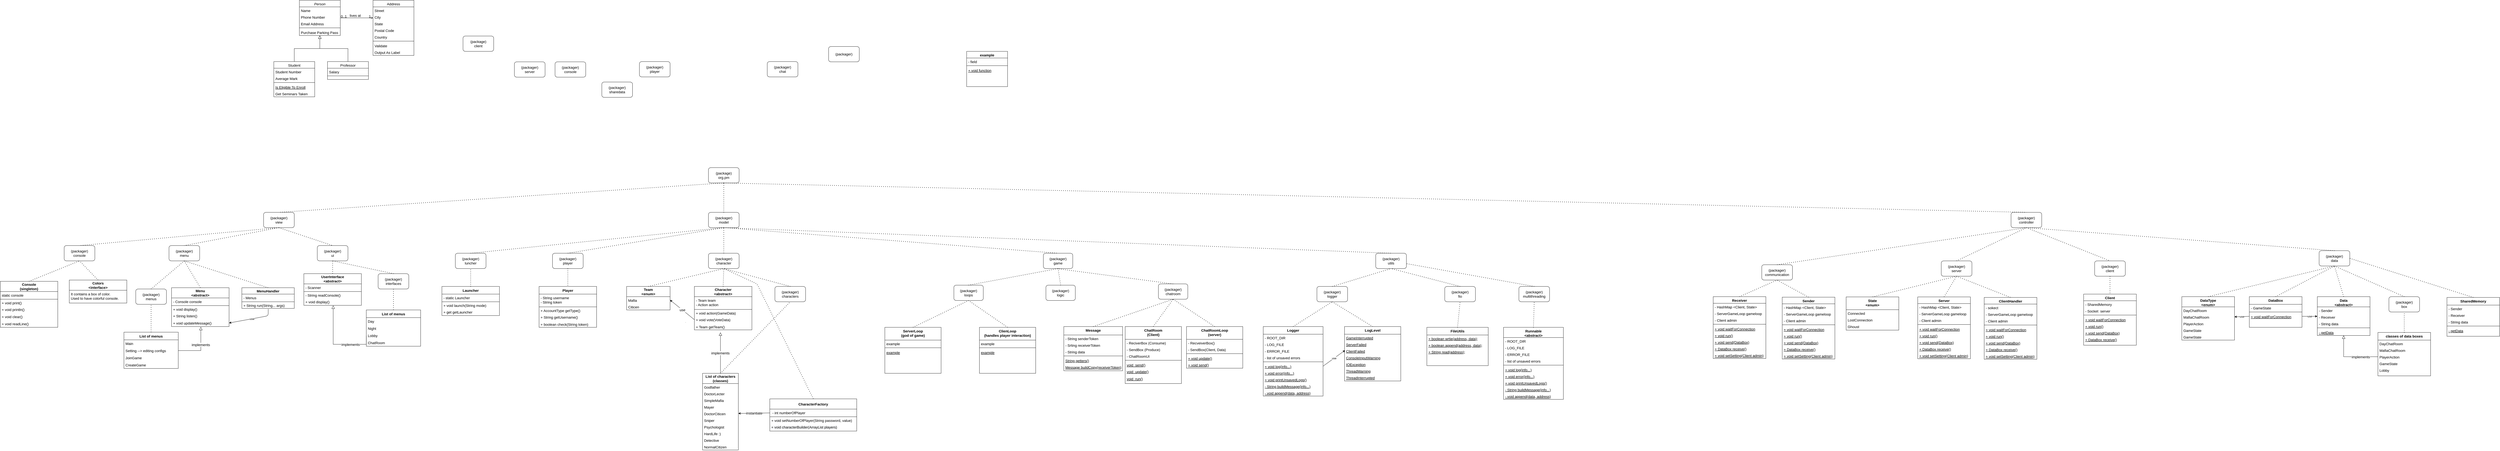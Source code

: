 <mxfile version="14.7.3" type="github">
  <diagram id="C5RBs43oDa-KdzZeNtuy" name="Page-1">
    <mxGraphModel dx="5273" dy="2366" grid="1" gridSize="10" guides="1" tooltips="1" connect="1" arrows="1" fold="1" page="1" pageScale="1" pageWidth="827" pageHeight="1169" math="0" shadow="0">
      <root>
        <mxCell id="WIyWlLk6GJQsqaUBKTNV-0" />
        <mxCell id="WIyWlLk6GJQsqaUBKTNV-1" parent="WIyWlLk6GJQsqaUBKTNV-0" />
        <mxCell id="_VDWkb_VNSraSOcVhv75-7" value="(package)&lt;br style=&quot;font-size: 14px;&quot;&gt;client" style="rounded=1;whiteSpace=wrap;html=1;fontSize=14;" parent="WIyWlLk6GJQsqaUBKTNV-1" vertex="1">
          <mxGeometry x="-1490" y="-710" width="120" height="60" as="geometry" />
        </mxCell>
        <mxCell id="_VDWkb_VNSraSOcVhv75-8" value="(package)&lt;br style=&quot;font-size: 14px;&quot;&gt;org.pm" style="rounded=1;whiteSpace=wrap;html=1;fontSize=14;" parent="WIyWlLk6GJQsqaUBKTNV-1" vertex="1">
          <mxGeometry x="-530" y="-195" width="120" height="60" as="geometry" />
        </mxCell>
        <mxCell id="_VDWkb_VNSraSOcVhv75-9" value="(packager)&lt;br style=&quot;font-size: 14px;&quot;&gt;server" style="rounded=1;whiteSpace=wrap;html=1;fontSize=14;" parent="WIyWlLk6GJQsqaUBKTNV-1" vertex="1">
          <mxGeometry x="-1289" y="-609" width="120" height="60" as="geometry" />
        </mxCell>
        <mxCell id="_VDWkb_VNSraSOcVhv75-10" value="(packager)&lt;br style=&quot;font-size: 14px;&quot;&gt;console" style="rounded=1;whiteSpace=wrap;html=1;fontSize=14;" parent="WIyWlLk6GJQsqaUBKTNV-1" vertex="1">
          <mxGeometry x="-1130" y="-609" width="120" height="60" as="geometry" />
        </mxCell>
        <mxCell id="_VDWkb_VNSraSOcVhv75-11" value="(packager)&lt;br style=&quot;font-size: 14px;&quot;&gt;" style="rounded=1;whiteSpace=wrap;html=1;fontSize=14;" parent="WIyWlLk6GJQsqaUBKTNV-1" vertex="1">
          <mxGeometry x="-60" y="-669" width="120" height="60" as="geometry" />
        </mxCell>
        <mxCell id="_VDWkb_VNSraSOcVhv75-12" value="(packager)&lt;br style=&quot;font-size: 14px&quot;&gt;sharedata" style="rounded=1;whiteSpace=wrap;html=1;fontSize=14;" parent="WIyWlLk6GJQsqaUBKTNV-1" vertex="1">
          <mxGeometry x="-947" y="-530" width="120" height="60" as="geometry" />
        </mxCell>
        <mxCell id="_VDWkb_VNSraSOcVhv75-14" value="(packager)&lt;br style=&quot;font-size: 14px;&quot;&gt;player" style="rounded=1;whiteSpace=wrap;html=1;fontSize=14;" parent="WIyWlLk6GJQsqaUBKTNV-1" vertex="1">
          <mxGeometry x="-800" y="-610" width="120" height="60" as="geometry" />
        </mxCell>
        <mxCell id="_VDWkb_VNSraSOcVhv75-15" value="(packager)&lt;br style=&quot;font-size: 14px;&quot;&gt;character&lt;br style=&quot;font-size: 14px;&quot;&gt;" style="rounded=1;whiteSpace=wrap;html=1;fontSize=14;" parent="WIyWlLk6GJQsqaUBKTNV-1" vertex="1">
          <mxGeometry x="-530" y="140" width="120" height="60" as="geometry" />
        </mxCell>
        <mxCell id="_VDWkb_VNSraSOcVhv75-16" value="(packager)&lt;br style=&quot;font-size: 14px;&quot;&gt;logger&lt;br style=&quot;font-size: 14px;&quot;&gt;" style="rounded=1;whiteSpace=wrap;html=1;fontSize=14;" parent="WIyWlLk6GJQsqaUBKTNV-1" vertex="1">
          <mxGeometry x="1850" y="270" width="120" height="60" as="geometry" />
        </mxCell>
        <mxCell id="_VDWkb_VNSraSOcVhv75-17" value="(packager)&lt;br style=&quot;font-size: 14px;&quot;&gt;chat" style="rounded=1;whiteSpace=wrap;html=1;fontSize=14;" parent="WIyWlLk6GJQsqaUBKTNV-1" vertex="1">
          <mxGeometry x="-300" y="-610" width="120" height="60" as="geometry" />
        </mxCell>
        <mxCell id="_VDWkb_VNSraSOcVhv75-19" value="Character&#xa;&lt;abstract&gt;" style="swimlane;fontStyle=1;childLayout=stackLayout;horizontal=1;startSize=40;horizontalStack=0;resizeParent=1;resizeParentMax=0;resizeLast=0;collapsible=1;marginBottom=0;fontSize=14;" parent="WIyWlLk6GJQsqaUBKTNV-1" vertex="1">
          <mxGeometry x="-585" y="270" width="225" height="170" as="geometry">
            <mxRectangle x="-585" y="270" width="100" height="40" as="alternateBounds" />
          </mxGeometry>
        </mxCell>
        <mxCell id="_VDWkb_VNSraSOcVhv75-75" value="- Team team&#xa;- Action action" style="text;fillColor=none;align=left;verticalAlign=top;spacingLeft=4;spacingRight=4;overflow=hidden;rotatable=0;points=[[0,0.5],[1,0.5]];portConstraint=eastwest;fontSize=14;strokeColor=#000000;" parent="_VDWkb_VNSraSOcVhv75-19" vertex="1">
          <mxGeometry y="40" width="225" height="50" as="geometry" />
        </mxCell>
        <mxCell id="_VDWkb_VNSraSOcVhv75-20" value="+ void action(GameData)" style="text;fillColor=none;align=left;verticalAlign=top;spacingLeft=4;spacingRight=4;overflow=hidden;rotatable=0;points=[[0,0.5],[1,0.5]];portConstraint=eastwest;fontSize=14;" parent="_VDWkb_VNSraSOcVhv75-19" vertex="1">
          <mxGeometry y="90" width="225" height="26" as="geometry" />
        </mxCell>
        <mxCell id="_VDWkb_VNSraSOcVhv75-21" value="+ void vote(VoteData)" style="text;strokeColor=none;fillColor=none;align=left;verticalAlign=top;spacingLeft=4;spacingRight=4;overflow=hidden;rotatable=0;points=[[0,0.5],[1,0.5]];portConstraint=eastwest;fontSize=14;" parent="_VDWkb_VNSraSOcVhv75-19" vertex="1">
          <mxGeometry y="116" width="225" height="28" as="geometry" />
        </mxCell>
        <mxCell id="_VDWkb_VNSraSOcVhv75-46" value="+ Team getTeam()" style="text;strokeColor=none;fillColor=none;align=left;verticalAlign=top;spacingLeft=4;spacingRight=4;overflow=hidden;rotatable=0;points=[[0,0.5],[1,0.5]];portConstraint=eastwest;fontSize=14;" parent="_VDWkb_VNSraSOcVhv75-19" vertex="1">
          <mxGeometry y="144" width="225" height="26" as="geometry" />
        </mxCell>
        <mxCell id="_VDWkb_VNSraSOcVhv75-23" value="" style="endArrow=none;dashed=1;html=1;dashPattern=1 3;strokeWidth=2;entryX=0.5;entryY=1;entryDx=0;entryDy=0;exitX=0.5;exitY=0;exitDx=0;exitDy=0;fontSize=14;" parent="WIyWlLk6GJQsqaUBKTNV-1" source="_VDWkb_VNSraSOcVhv75-19" target="_VDWkb_VNSraSOcVhv75-15" edge="1">
          <mxGeometry width="50" height="50" relative="1" as="geometry">
            <mxPoint x="220" y="300" as="sourcePoint" />
            <mxPoint x="270" y="250" as="targetPoint" />
          </mxGeometry>
        </mxCell>
        <mxCell id="_VDWkb_VNSraSOcVhv75-28" value="(packager)&lt;br style=&quot;font-size: 14px;&quot;&gt;model" style="rounded=1;whiteSpace=wrap;html=1;fontSize=14;" parent="WIyWlLk6GJQsqaUBKTNV-1" vertex="1">
          <mxGeometry x="-530" y="-20" width="120" height="60" as="geometry" />
        </mxCell>
        <mxCell id="_VDWkb_VNSraSOcVhv75-29" value="(packager)&lt;br style=&quot;font-size: 14px;&quot;&gt;view" style="rounded=1;whiteSpace=wrap;html=1;fontSize=14;" parent="WIyWlLk6GJQsqaUBKTNV-1" vertex="1">
          <mxGeometry x="-2270" y="-20" width="120" height="60" as="geometry" />
        </mxCell>
        <mxCell id="_VDWkb_VNSraSOcVhv75-30" value="(packager)&lt;br style=&quot;font-size: 14px;&quot;&gt;controller" style="rounded=1;whiteSpace=wrap;html=1;fontSize=14;" parent="WIyWlLk6GJQsqaUBKTNV-1" vertex="1">
          <mxGeometry x="4565" y="-20" width="120" height="60" as="geometry" />
        </mxCell>
        <mxCell id="_VDWkb_VNSraSOcVhv75-31" value="" style="endArrow=none;dashed=1;html=1;dashPattern=1 3;strokeWidth=2;exitX=0.5;exitY=0;exitDx=0;exitDy=0;entryX=0.5;entryY=1;entryDx=0;entryDy=0;fontSize=14;" parent="WIyWlLk6GJQsqaUBKTNV-1" source="_VDWkb_VNSraSOcVhv75-28" target="_VDWkb_VNSraSOcVhv75-8" edge="1">
          <mxGeometry width="50" height="50" relative="1" as="geometry">
            <mxPoint x="-500" y="-30" as="sourcePoint" />
            <mxPoint x="-450" y="-80" as="targetPoint" />
          </mxGeometry>
        </mxCell>
        <mxCell id="_VDWkb_VNSraSOcVhv75-32" value="" style="endArrow=none;dashed=1;html=1;dashPattern=1 3;strokeWidth=2;exitX=0.5;exitY=0;exitDx=0;exitDy=0;entryX=0.5;entryY=1;entryDx=0;entryDy=0;fontSize=14;" parent="WIyWlLk6GJQsqaUBKTNV-1" source="_VDWkb_VNSraSOcVhv75-15" target="_VDWkb_VNSraSOcVhv75-28" edge="1">
          <mxGeometry width="50" height="50" relative="1" as="geometry">
            <mxPoint x="-180" y="150" as="sourcePoint" />
            <mxPoint x="-130" y="100" as="targetPoint" />
          </mxGeometry>
        </mxCell>
        <mxCell id="_VDWkb_VNSraSOcVhv75-39" value="&lt;hr style=&quot;font-size: 14px;&quot;&gt;" style="text;html=1;align=center;verticalAlign=middle;resizable=0;points=[];autosize=1;strokeColor=none;fontSize=14;" parent="WIyWlLk6GJQsqaUBKTNV-1" vertex="1">
          <mxGeometry x="-630" y="400" width="20" height="20" as="geometry" />
        </mxCell>
        <mxCell id="_VDWkb_VNSraSOcVhv75-50" value="List of characters&#xa;(classes)" style="swimlane;fontStyle=1;childLayout=stackLayout;horizontal=1;startSize=40;fillColor=none;horizontalStack=0;resizeParent=1;resizeParentMax=0;resizeLast=0;collapsible=1;marginBottom=0;fontSize=14;" parent="WIyWlLk6GJQsqaUBKTNV-1" vertex="1">
          <mxGeometry x="-553" y="610" width="140" height="300" as="geometry" />
        </mxCell>
        <mxCell id="_VDWkb_VNSraSOcVhv75-51" value="Godfather" style="text;strokeColor=none;fillColor=none;align=left;verticalAlign=top;spacingLeft=4;spacingRight=4;overflow=hidden;rotatable=0;points=[[0,0.5],[1,0.5]];portConstraint=eastwest;fontSize=14;" parent="_VDWkb_VNSraSOcVhv75-50" vertex="1">
          <mxGeometry y="40" width="140" height="26" as="geometry" />
        </mxCell>
        <mxCell id="_VDWkb_VNSraSOcVhv75-52" value="DoctorLecter" style="text;strokeColor=none;fillColor=none;align=left;verticalAlign=top;spacingLeft=4;spacingRight=4;overflow=hidden;rotatable=0;points=[[0,0.5],[1,0.5]];portConstraint=eastwest;fontSize=14;" parent="_VDWkb_VNSraSOcVhv75-50" vertex="1">
          <mxGeometry y="66" width="140" height="26" as="geometry" />
        </mxCell>
        <mxCell id="_VDWkb_VNSraSOcVhv75-53" value="SimpleMafia" style="text;strokeColor=none;fillColor=none;align=left;verticalAlign=top;spacingLeft=4;spacingRight=4;overflow=hidden;rotatable=0;points=[[0,0.5],[1,0.5]];portConstraint=eastwest;fontSize=14;" parent="_VDWkb_VNSraSOcVhv75-50" vertex="1">
          <mxGeometry y="92" width="140" height="26" as="geometry" />
        </mxCell>
        <mxCell id="_VDWkb_VNSraSOcVhv75-64" value="Mayer" style="text;strokeColor=none;fillColor=none;align=left;verticalAlign=top;spacingLeft=4;spacingRight=4;overflow=hidden;rotatable=0;points=[[0,0.5],[1,0.5]];portConstraint=eastwest;fontSize=14;" parent="_VDWkb_VNSraSOcVhv75-50" vertex="1">
          <mxGeometry y="118" width="140" height="26" as="geometry" />
        </mxCell>
        <mxCell id="_VDWkb_VNSraSOcVhv75-67" value="DoctorCiticen" style="text;strokeColor=none;fillColor=none;align=left;verticalAlign=top;spacingLeft=4;spacingRight=4;overflow=hidden;rotatable=0;points=[[0,0.5],[1,0.5]];portConstraint=eastwest;fontSize=14;" parent="_VDWkb_VNSraSOcVhv75-50" vertex="1">
          <mxGeometry y="144" width="140" height="26" as="geometry" />
        </mxCell>
        <mxCell id="_VDWkb_VNSraSOcVhv75-69" value="Sniper" style="text;strokeColor=none;fillColor=none;align=left;verticalAlign=top;spacingLeft=4;spacingRight=4;overflow=hidden;rotatable=0;points=[[0,0.5],[1,0.5]];portConstraint=eastwest;fontSize=14;" parent="_VDWkb_VNSraSOcVhv75-50" vertex="1">
          <mxGeometry y="170" width="140" height="26" as="geometry" />
        </mxCell>
        <mxCell id="_VDWkb_VNSraSOcVhv75-68" value="Psychologist" style="text;strokeColor=none;fillColor=none;align=left;verticalAlign=top;spacingLeft=4;spacingRight=4;overflow=hidden;rotatable=0;points=[[0,0.5],[1,0.5]];portConstraint=eastwest;fontSize=14;" parent="_VDWkb_VNSraSOcVhv75-50" vertex="1">
          <mxGeometry y="196" width="140" height="26" as="geometry" />
        </mxCell>
        <mxCell id="_VDWkb_VNSraSOcVhv75-66" value="HardLife :)" style="text;strokeColor=none;fillColor=none;align=left;verticalAlign=top;spacingLeft=4;spacingRight=4;overflow=hidden;rotatable=0;points=[[0,0.5],[1,0.5]];portConstraint=eastwest;fontSize=14;" parent="_VDWkb_VNSraSOcVhv75-50" vertex="1">
          <mxGeometry y="222" width="140" height="26" as="geometry" />
        </mxCell>
        <mxCell id="_VDWkb_VNSraSOcVhv75-65" value="Detective" style="text;strokeColor=none;fillColor=none;align=left;verticalAlign=top;spacingLeft=4;spacingRight=4;overflow=hidden;rotatable=0;points=[[0,0.5],[1,0.5]];portConstraint=eastwest;fontSize=14;" parent="_VDWkb_VNSraSOcVhv75-50" vertex="1">
          <mxGeometry y="248" width="140" height="26" as="geometry" />
        </mxCell>
        <mxCell id="_VDWkb_VNSraSOcVhv75-62" value="NormalCitizen&#xa;" style="text;strokeColor=none;fillColor=none;align=left;verticalAlign=top;spacingLeft=4;spacingRight=4;overflow=hidden;rotatable=0;points=[[0,0.5],[1,0.5]];portConstraint=eastwest;fontSize=14;" parent="_VDWkb_VNSraSOcVhv75-50" vertex="1">
          <mxGeometry y="274" width="140" height="26" as="geometry" />
        </mxCell>
        <mxCell id="_VDWkb_VNSraSOcVhv75-55" value="Team&#xa;&lt;enum&gt;" style="swimlane;fontStyle=1;childLayout=stackLayout;horizontal=1;startSize=40;fillColor=none;horizontalStack=0;resizeParent=1;resizeParentMax=0;resizeLast=0;collapsible=1;marginBottom=0;fontSize=14;" parent="WIyWlLk6GJQsqaUBKTNV-1" vertex="1">
          <mxGeometry x="-850" y="270" width="170" height="92" as="geometry" />
        </mxCell>
        <mxCell id="_VDWkb_VNSraSOcVhv75-56" value="Mafia" style="text;strokeColor=none;fillColor=none;align=left;verticalAlign=top;spacingLeft=4;spacingRight=4;overflow=hidden;rotatable=0;points=[[0,0.5],[1,0.5]];portConstraint=eastwest;fontSize=14;" parent="_VDWkb_VNSraSOcVhv75-55" vertex="1">
          <mxGeometry y="40" width="170" height="26" as="geometry" />
        </mxCell>
        <mxCell id="_VDWkb_VNSraSOcVhv75-57" value="Citicen" style="text;strokeColor=none;fillColor=none;align=left;verticalAlign=top;spacingLeft=4;spacingRight=4;overflow=hidden;rotatable=0;points=[[0,0.5],[1,0.5]];portConstraint=eastwest;fontSize=14;" parent="_VDWkb_VNSraSOcVhv75-55" vertex="1">
          <mxGeometry y="66" width="170" height="26" as="geometry" />
        </mxCell>
        <mxCell id="_VDWkb_VNSraSOcVhv75-60" value="" style="endArrow=none;dashed=1;html=1;dashPattern=1 3;strokeWidth=2;fontSize=14;exitX=0.5;exitY=0;exitDx=0;exitDy=0;" parent="WIyWlLk6GJQsqaUBKTNV-1" source="_VDWkb_VNSraSOcVhv75-55" edge="1">
          <mxGeometry width="50" height="50" relative="1" as="geometry">
            <mxPoint x="-590" y="430" as="sourcePoint" />
            <mxPoint x="-470" y="200" as="targetPoint" />
          </mxGeometry>
        </mxCell>
        <mxCell id="_VDWkb_VNSraSOcVhv75-61" value="use" style="endArrow=classic;html=1;fontSize=14;exitX=0;exitY=0.5;exitDx=0;exitDy=0;entryX=1;entryY=0.5;entryDx=0;entryDy=0;" parent="WIyWlLk6GJQsqaUBKTNV-1" source="_VDWkb_VNSraSOcVhv75-21" target="_VDWkb_VNSraSOcVhv75-56" edge="1">
          <mxGeometry width="50" height="50" relative="1" as="geometry">
            <mxPoint x="-590" y="430" as="sourcePoint" />
            <mxPoint x="-540" y="380" as="targetPoint" />
          </mxGeometry>
        </mxCell>
        <mxCell id="_VDWkb_VNSraSOcVhv75-71" value="instantiate" style="endArrow=classic;html=1;fontSize=14;exitX=0;exitY=0.5;exitDx=0;exitDy=0;entryX=1;entryY=0.5;entryDx=0;entryDy=0;" parent="WIyWlLk6GJQsqaUBKTNV-1" source="I45gT4rz-AuL1LMGK9G_-71" target="_VDWkb_VNSraSOcVhv75-67" edge="1">
          <mxGeometry width="50" height="50" relative="1" as="geometry">
            <mxPoint x="-250" y="470" as="sourcePoint" />
            <mxPoint x="-200" y="420" as="targetPoint" />
          </mxGeometry>
        </mxCell>
        <mxCell id="I45gT4rz-AuL1LMGK9G_-0" value="Person" style="swimlane;fontStyle=2;align=center;verticalAlign=top;childLayout=stackLayout;horizontal=1;startSize=26;horizontalStack=0;resizeParent=1;resizeLast=0;collapsible=1;marginBottom=0;rounded=0;shadow=0;strokeWidth=1;fontSize=14;" parent="WIyWlLk6GJQsqaUBKTNV-1" vertex="1">
          <mxGeometry x="-2130" y="-850" width="160" height="138" as="geometry">
            <mxRectangle x="230" y="140" width="160" height="26" as="alternateBounds" />
          </mxGeometry>
        </mxCell>
        <mxCell id="I45gT4rz-AuL1LMGK9G_-1" value="Name" style="text;align=left;verticalAlign=top;spacingLeft=4;spacingRight=4;overflow=hidden;rotatable=0;points=[[0,0.5],[1,0.5]];portConstraint=eastwest;fontSize=14;" parent="I45gT4rz-AuL1LMGK9G_-0" vertex="1">
          <mxGeometry y="26" width="160" height="26" as="geometry" />
        </mxCell>
        <mxCell id="I45gT4rz-AuL1LMGK9G_-2" value="Phone Number" style="text;align=left;verticalAlign=top;spacingLeft=4;spacingRight=4;overflow=hidden;rotatable=0;points=[[0,0.5],[1,0.5]];portConstraint=eastwest;rounded=0;shadow=0;html=0;fontSize=14;" parent="I45gT4rz-AuL1LMGK9G_-0" vertex="1">
          <mxGeometry y="52" width="160" height="26" as="geometry" />
        </mxCell>
        <mxCell id="I45gT4rz-AuL1LMGK9G_-3" value="Email Address" style="text;align=left;verticalAlign=top;spacingLeft=4;spacingRight=4;overflow=hidden;rotatable=0;points=[[0,0.5],[1,0.5]];portConstraint=eastwest;rounded=0;shadow=0;html=0;fontSize=14;" parent="I45gT4rz-AuL1LMGK9G_-0" vertex="1">
          <mxGeometry y="78" width="160" height="26" as="geometry" />
        </mxCell>
        <mxCell id="I45gT4rz-AuL1LMGK9G_-4" value="" style="line;html=1;strokeWidth=1;align=left;verticalAlign=middle;spacingTop=-1;spacingLeft=3;spacingRight=3;rotatable=0;labelPosition=right;points=[];portConstraint=eastwest;fontSize=14;" parent="I45gT4rz-AuL1LMGK9G_-0" vertex="1">
          <mxGeometry y="104" width="160" height="8" as="geometry" />
        </mxCell>
        <mxCell id="I45gT4rz-AuL1LMGK9G_-5" value="Purchase Parking Pass" style="text;align=left;verticalAlign=top;spacingLeft=4;spacingRight=4;overflow=hidden;rotatable=0;points=[[0,0.5],[1,0.5]];portConstraint=eastwest;fontSize=14;" parent="I45gT4rz-AuL1LMGK9G_-0" vertex="1">
          <mxGeometry y="112" width="160" height="26" as="geometry" />
        </mxCell>
        <mxCell id="I45gT4rz-AuL1LMGK9G_-6" value="Student" style="swimlane;fontStyle=0;align=center;verticalAlign=top;childLayout=stackLayout;horizontal=1;startSize=26;horizontalStack=0;resizeParent=1;resizeLast=0;collapsible=1;marginBottom=0;rounded=0;shadow=0;strokeWidth=1;fontSize=14;" parent="WIyWlLk6GJQsqaUBKTNV-1" vertex="1">
          <mxGeometry x="-2230" y="-610" width="160" height="138" as="geometry">
            <mxRectangle x="130" y="380" width="160" height="26" as="alternateBounds" />
          </mxGeometry>
        </mxCell>
        <mxCell id="I45gT4rz-AuL1LMGK9G_-7" value="Student Number" style="text;align=left;verticalAlign=top;spacingLeft=4;spacingRight=4;overflow=hidden;rotatable=0;points=[[0,0.5],[1,0.5]];portConstraint=eastwest;fontSize=14;" parent="I45gT4rz-AuL1LMGK9G_-6" vertex="1">
          <mxGeometry y="26" width="160" height="26" as="geometry" />
        </mxCell>
        <mxCell id="I45gT4rz-AuL1LMGK9G_-8" value="Average Mark" style="text;align=left;verticalAlign=top;spacingLeft=4;spacingRight=4;overflow=hidden;rotatable=0;points=[[0,0.5],[1,0.5]];portConstraint=eastwest;rounded=0;shadow=0;html=0;fontSize=14;" parent="I45gT4rz-AuL1LMGK9G_-6" vertex="1">
          <mxGeometry y="52" width="160" height="26" as="geometry" />
        </mxCell>
        <mxCell id="I45gT4rz-AuL1LMGK9G_-9" value="" style="line;html=1;strokeWidth=1;align=left;verticalAlign=middle;spacingTop=-1;spacingLeft=3;spacingRight=3;rotatable=0;labelPosition=right;points=[];portConstraint=eastwest;fontSize=14;" parent="I45gT4rz-AuL1LMGK9G_-6" vertex="1">
          <mxGeometry y="78" width="160" height="8" as="geometry" />
        </mxCell>
        <mxCell id="I45gT4rz-AuL1LMGK9G_-10" value="Is Eligible To Enroll" style="text;align=left;verticalAlign=top;spacingLeft=4;spacingRight=4;overflow=hidden;rotatable=0;points=[[0,0.5],[1,0.5]];portConstraint=eastwest;fontStyle=4;fontSize=14;" parent="I45gT4rz-AuL1LMGK9G_-6" vertex="1">
          <mxGeometry y="86" width="160" height="26" as="geometry" />
        </mxCell>
        <mxCell id="I45gT4rz-AuL1LMGK9G_-11" value="Get Seminars Taken" style="text;align=left;verticalAlign=top;spacingLeft=4;spacingRight=4;overflow=hidden;rotatable=0;points=[[0,0.5],[1,0.5]];portConstraint=eastwest;fontSize=14;" parent="I45gT4rz-AuL1LMGK9G_-6" vertex="1">
          <mxGeometry y="112" width="160" height="26" as="geometry" />
        </mxCell>
        <mxCell id="I45gT4rz-AuL1LMGK9G_-12" value="" style="endArrow=block;endSize=10;endFill=0;shadow=0;strokeWidth=1;rounded=0;edgeStyle=elbowEdgeStyle;elbow=vertical;fontSize=14;" parent="WIyWlLk6GJQsqaUBKTNV-1" source="I45gT4rz-AuL1LMGK9G_-6" target="I45gT4rz-AuL1LMGK9G_-0" edge="1">
          <mxGeometry width="160" relative="1" as="geometry">
            <mxPoint x="-2150" y="-767" as="sourcePoint" />
            <mxPoint x="-2150" y="-767" as="targetPoint" />
          </mxGeometry>
        </mxCell>
        <mxCell id="I45gT4rz-AuL1LMGK9G_-13" value="Professor" style="swimlane;fontStyle=0;align=center;verticalAlign=top;childLayout=stackLayout;horizontal=1;startSize=26;horizontalStack=0;resizeParent=1;resizeLast=0;collapsible=1;marginBottom=0;rounded=0;shadow=0;strokeWidth=1;fontSize=14;" parent="WIyWlLk6GJQsqaUBKTNV-1" vertex="1">
          <mxGeometry x="-2020" y="-610" width="160" height="70" as="geometry">
            <mxRectangle x="340" y="380" width="170" height="26" as="alternateBounds" />
          </mxGeometry>
        </mxCell>
        <mxCell id="I45gT4rz-AuL1LMGK9G_-14" value="Salary" style="text;align=left;verticalAlign=top;spacingLeft=4;spacingRight=4;overflow=hidden;rotatable=0;points=[[0,0.5],[1,0.5]];portConstraint=eastwest;fontSize=14;" parent="I45gT4rz-AuL1LMGK9G_-13" vertex="1">
          <mxGeometry y="26" width="160" height="26" as="geometry" />
        </mxCell>
        <mxCell id="I45gT4rz-AuL1LMGK9G_-15" value="" style="line;html=1;strokeWidth=1;align=left;verticalAlign=middle;spacingTop=-1;spacingLeft=3;spacingRight=3;rotatable=0;labelPosition=right;points=[];portConstraint=eastwest;fontSize=14;" parent="I45gT4rz-AuL1LMGK9G_-13" vertex="1">
          <mxGeometry y="52" width="160" height="8" as="geometry" />
        </mxCell>
        <mxCell id="I45gT4rz-AuL1LMGK9G_-16" value="" style="endArrow=block;endSize=10;endFill=0;shadow=0;strokeWidth=1;rounded=0;edgeStyle=elbowEdgeStyle;elbow=vertical;fontSize=14;" parent="WIyWlLk6GJQsqaUBKTNV-1" source="I45gT4rz-AuL1LMGK9G_-13" target="I45gT4rz-AuL1LMGK9G_-0" edge="1">
          <mxGeometry width="160" relative="1" as="geometry">
            <mxPoint x="-2140" y="-597" as="sourcePoint" />
            <mxPoint x="-2040" y="-699" as="targetPoint" />
          </mxGeometry>
        </mxCell>
        <mxCell id="I45gT4rz-AuL1LMGK9G_-17" value="Address" style="swimlane;fontStyle=0;align=center;verticalAlign=top;childLayout=stackLayout;horizontal=1;startSize=26;horizontalStack=0;resizeParent=1;resizeLast=0;collapsible=1;marginBottom=0;rounded=0;shadow=0;strokeWidth=1;fontSize=14;" parent="WIyWlLk6GJQsqaUBKTNV-1" vertex="1">
          <mxGeometry x="-1842" y="-850" width="160" height="216" as="geometry">
            <mxRectangle x="550" y="140" width="160" height="26" as="alternateBounds" />
          </mxGeometry>
        </mxCell>
        <mxCell id="I45gT4rz-AuL1LMGK9G_-18" value="Street" style="text;align=left;verticalAlign=top;spacingLeft=4;spacingRight=4;overflow=hidden;rotatable=0;points=[[0,0.5],[1,0.5]];portConstraint=eastwest;fontSize=14;" parent="I45gT4rz-AuL1LMGK9G_-17" vertex="1">
          <mxGeometry y="26" width="160" height="26" as="geometry" />
        </mxCell>
        <mxCell id="I45gT4rz-AuL1LMGK9G_-19" value="City" style="text;align=left;verticalAlign=top;spacingLeft=4;spacingRight=4;overflow=hidden;rotatable=0;points=[[0,0.5],[1,0.5]];portConstraint=eastwest;rounded=0;shadow=0;html=0;fontSize=14;" parent="I45gT4rz-AuL1LMGK9G_-17" vertex="1">
          <mxGeometry y="52" width="160" height="26" as="geometry" />
        </mxCell>
        <mxCell id="I45gT4rz-AuL1LMGK9G_-20" value="State" style="text;align=left;verticalAlign=top;spacingLeft=4;spacingRight=4;overflow=hidden;rotatable=0;points=[[0,0.5],[1,0.5]];portConstraint=eastwest;rounded=0;shadow=0;html=0;fontSize=14;" parent="I45gT4rz-AuL1LMGK9G_-17" vertex="1">
          <mxGeometry y="78" width="160" height="26" as="geometry" />
        </mxCell>
        <mxCell id="I45gT4rz-AuL1LMGK9G_-21" value="Postal Code" style="text;align=left;verticalAlign=top;spacingLeft=4;spacingRight=4;overflow=hidden;rotatable=0;points=[[0,0.5],[1,0.5]];portConstraint=eastwest;rounded=0;shadow=0;html=0;fontSize=14;" parent="I45gT4rz-AuL1LMGK9G_-17" vertex="1">
          <mxGeometry y="104" width="160" height="26" as="geometry" />
        </mxCell>
        <mxCell id="I45gT4rz-AuL1LMGK9G_-22" value="Country" style="text;align=left;verticalAlign=top;spacingLeft=4;spacingRight=4;overflow=hidden;rotatable=0;points=[[0,0.5],[1,0.5]];portConstraint=eastwest;rounded=0;shadow=0;html=0;fontSize=14;" parent="I45gT4rz-AuL1LMGK9G_-17" vertex="1">
          <mxGeometry y="130" width="160" height="26" as="geometry" />
        </mxCell>
        <mxCell id="I45gT4rz-AuL1LMGK9G_-23" value="" style="line;html=1;strokeWidth=1;align=left;verticalAlign=middle;spacingTop=-1;spacingLeft=3;spacingRight=3;rotatable=0;labelPosition=right;points=[];portConstraint=eastwest;fontSize=14;" parent="I45gT4rz-AuL1LMGK9G_-17" vertex="1">
          <mxGeometry y="156" width="160" height="8" as="geometry" />
        </mxCell>
        <mxCell id="I45gT4rz-AuL1LMGK9G_-24" value="Validate" style="text;align=left;verticalAlign=top;spacingLeft=4;spacingRight=4;overflow=hidden;rotatable=0;points=[[0,0.5],[1,0.5]];portConstraint=eastwest;fontSize=14;" parent="I45gT4rz-AuL1LMGK9G_-17" vertex="1">
          <mxGeometry y="164" width="160" height="26" as="geometry" />
        </mxCell>
        <mxCell id="I45gT4rz-AuL1LMGK9G_-25" value="Output As Label" style="text;align=left;verticalAlign=top;spacingLeft=4;spacingRight=4;overflow=hidden;rotatable=0;points=[[0,0.5],[1,0.5]];portConstraint=eastwest;fontSize=14;" parent="I45gT4rz-AuL1LMGK9G_-17" vertex="1">
          <mxGeometry y="190" width="160" height="26" as="geometry" />
        </mxCell>
        <mxCell id="I45gT4rz-AuL1LMGK9G_-26" value="" style="endArrow=open;shadow=0;strokeWidth=1;rounded=0;endFill=1;edgeStyle=elbowEdgeStyle;elbow=vertical;fontSize=14;" parent="WIyWlLk6GJQsqaUBKTNV-1" source="I45gT4rz-AuL1LMGK9G_-0" target="I45gT4rz-AuL1LMGK9G_-17" edge="1">
          <mxGeometry x="0.5" y="41" relative="1" as="geometry">
            <mxPoint x="-1970" y="-778" as="sourcePoint" />
            <mxPoint x="-1810" y="-778" as="targetPoint" />
            <mxPoint x="-40" y="32" as="offset" />
          </mxGeometry>
        </mxCell>
        <mxCell id="I45gT4rz-AuL1LMGK9G_-27" value="0..1" style="resizable=0;align=left;verticalAlign=bottom;labelBackgroundColor=none;fontSize=14;" parent="I45gT4rz-AuL1LMGK9G_-26" connectable="0" vertex="1">
          <mxGeometry x="-1" relative="1" as="geometry">
            <mxPoint y="4" as="offset" />
          </mxGeometry>
        </mxCell>
        <mxCell id="I45gT4rz-AuL1LMGK9G_-28" value="1" style="resizable=0;align=right;verticalAlign=bottom;labelBackgroundColor=none;fontSize=14;" parent="I45gT4rz-AuL1LMGK9G_-26" connectable="0" vertex="1">
          <mxGeometry x="1" relative="1" as="geometry">
            <mxPoint x="-7" y="4" as="offset" />
          </mxGeometry>
        </mxCell>
        <mxCell id="I45gT4rz-AuL1LMGK9G_-29" value="lives at" style="text;html=1;resizable=0;points=[];;align=center;verticalAlign=middle;labelBackgroundColor=none;rounded=0;shadow=0;strokeWidth=1;fontSize=14;" parent="I45gT4rz-AuL1LMGK9G_-26" vertex="1" connectable="0">
          <mxGeometry x="0.5" y="49" relative="1" as="geometry">
            <mxPoint x="-38" y="40" as="offset" />
          </mxGeometry>
        </mxCell>
        <mxCell id="I45gT4rz-AuL1LMGK9G_-37" value="example" style="swimlane;fontStyle=1;align=center;verticalAlign=top;childLayout=stackLayout;horizontal=1;startSize=26;horizontalStack=0;resizeParent=1;resizeLast=0;collapsible=1;marginBottom=0;rounded=0;shadow=0;strokeWidth=1;fontSize=14;" parent="WIyWlLk6GJQsqaUBKTNV-1" vertex="1">
          <mxGeometry x="480" y="-650" width="160" height="138" as="geometry">
            <mxRectangle x="130" y="380" width="160" height="26" as="alternateBounds" />
          </mxGeometry>
        </mxCell>
        <mxCell id="I45gT4rz-AuL1LMGK9G_-38" value="- field" style="text;align=left;verticalAlign=top;spacingLeft=4;spacingRight=4;overflow=hidden;rotatable=0;points=[[0,0.5],[1,0.5]];portConstraint=eastwest;fontSize=14;" parent="I45gT4rz-AuL1LMGK9G_-37" vertex="1">
          <mxGeometry y="26" width="160" height="26" as="geometry" />
        </mxCell>
        <mxCell id="I45gT4rz-AuL1LMGK9G_-39" value="" style="line;html=1;strokeWidth=1;align=left;verticalAlign=middle;spacingTop=-1;spacingLeft=3;spacingRight=3;rotatable=0;labelPosition=right;points=[];portConstraint=eastwest;fontSize=14;" parent="I45gT4rz-AuL1LMGK9G_-37" vertex="1">
          <mxGeometry y="52" width="160" height="8" as="geometry" />
        </mxCell>
        <mxCell id="I45gT4rz-AuL1LMGK9G_-40" value="+ void function" style="text;align=left;verticalAlign=top;spacingLeft=4;spacingRight=4;overflow=hidden;rotatable=0;points=[[0,0.5],[1,0.5]];portConstraint=eastwest;fontStyle=4;fontSize=14;" parent="I45gT4rz-AuL1LMGK9G_-37" vertex="1">
          <mxGeometry y="60" width="160" height="26" as="geometry" />
        </mxCell>
        <mxCell id="I45gT4rz-AuL1LMGK9G_-41" value="implements" style="endArrow=block;endSize=10;endFill=0;shadow=0;strokeWidth=1;rounded=0;edgeStyle=elbowEdgeStyle;elbow=vertical;exitX=0.5;exitY=0;exitDx=0;exitDy=0;entryX=0.453;entryY=1.385;entryDx=0;entryDy=0;entryPerimeter=0;fontSize=14;" parent="WIyWlLk6GJQsqaUBKTNV-1" source="_VDWkb_VNSraSOcVhv75-50" target="_VDWkb_VNSraSOcVhv75-46" edge="1">
          <mxGeometry width="160" relative="1" as="geometry">
            <mxPoint x="-740" y="760" as="sourcePoint" />
            <mxPoint x="-740" y="690.0" as="targetPoint" />
          </mxGeometry>
        </mxCell>
        <mxCell id="I45gT4rz-AuL1LMGK9G_-42" value="(packager)&lt;br style=&quot;font-size: 14px&quot;&gt;game" style="rounded=1;whiteSpace=wrap;html=1;fontSize=14;" parent="WIyWlLk6GJQsqaUBKTNV-1" vertex="1">
          <mxGeometry x="780" y="140" width="115" height="60" as="geometry" />
        </mxCell>
        <mxCell id="I45gT4rz-AuL1LMGK9G_-45" value="Server" style="swimlane;fontStyle=1;align=center;verticalAlign=top;childLayout=stackLayout;horizontal=1;startSize=26;horizontalStack=0;resizeParent=1;resizeLast=0;collapsible=1;marginBottom=0;rounded=0;shadow=0;strokeWidth=1;fontSize=14;" parent="WIyWlLk6GJQsqaUBKTNV-1" vertex="1">
          <mxGeometry x="4200" y="311" width="206" height="242" as="geometry">
            <mxRectangle x="130" y="380" width="160" height="26" as="alternateBounds" />
          </mxGeometry>
        </mxCell>
        <mxCell id="I45gT4rz-AuL1LMGK9G_-46" value="- HashMap &lt;Client, State&gt;" style="text;align=left;verticalAlign=top;spacingLeft=4;spacingRight=4;overflow=hidden;rotatable=0;points=[[0,0.5],[1,0.5]];portConstraint=eastwest;fontSize=14;" parent="I45gT4rz-AuL1LMGK9G_-45" vertex="1">
          <mxGeometry y="26" width="206" height="26" as="geometry" />
        </mxCell>
        <mxCell id="I45gT4rz-AuL1LMGK9G_-52" value="- ServerGameLoop gameloop" style="text;align=left;verticalAlign=top;spacingLeft=4;spacingRight=4;overflow=hidden;rotatable=0;points=[[0,0.5],[1,0.5]];portConstraint=eastwest;fontStyle=0;fontSize=14;" parent="I45gT4rz-AuL1LMGK9G_-45" vertex="1">
          <mxGeometry y="52" width="206" height="26" as="geometry" />
        </mxCell>
        <mxCell id="ApgsbRBdFQDTn5cnWwwz-6" value="- Client admin" style="text;align=left;verticalAlign=top;spacingLeft=4;spacingRight=4;overflow=hidden;rotatable=0;points=[[0,0.5],[1,0.5]];portConstraint=eastwest;fontStyle=0;fontSize=14;" parent="I45gT4rz-AuL1LMGK9G_-45" vertex="1">
          <mxGeometry y="78" width="206" height="26" as="geometry" />
        </mxCell>
        <mxCell id="I45gT4rz-AuL1LMGK9G_-47" value="" style="line;html=1;strokeWidth=1;align=left;verticalAlign=middle;spacingTop=-1;spacingLeft=3;spacingRight=3;rotatable=0;labelPosition=right;points=[];portConstraint=eastwest;fontSize=14;" parent="I45gT4rz-AuL1LMGK9G_-45" vertex="1">
          <mxGeometry y="104" width="206" height="8" as="geometry" />
        </mxCell>
        <mxCell id="I45gT4rz-AuL1LMGK9G_-48" value="+ void waitForConnection" style="text;align=left;verticalAlign=top;spacingLeft=4;spacingRight=4;overflow=hidden;rotatable=0;points=[[0,0.5],[1,0.5]];portConstraint=eastwest;fontStyle=4;fontSize=14;" parent="I45gT4rz-AuL1LMGK9G_-45" vertex="1">
          <mxGeometry y="112" width="206" height="26" as="geometry" />
        </mxCell>
        <mxCell id="I45gT4rz-AuL1LMGK9G_-50" value="+ void run()" style="text;align=left;verticalAlign=top;spacingLeft=4;spacingRight=4;overflow=hidden;rotatable=0;points=[[0,0.5],[1,0.5]];portConstraint=eastwest;fontStyle=4;fontSize=14;" parent="I45gT4rz-AuL1LMGK9G_-45" vertex="1">
          <mxGeometry y="138" width="206" height="26" as="geometry" />
        </mxCell>
        <mxCell id="ApgsbRBdFQDTn5cnWwwz-86" value="+ void send(DataBox)" style="text;align=left;verticalAlign=top;spacingLeft=4;spacingRight=4;overflow=hidden;rotatable=0;points=[[0,0.5],[1,0.5]];portConstraint=eastwest;fontStyle=4;fontSize=14;" parent="I45gT4rz-AuL1LMGK9G_-45" vertex="1">
          <mxGeometry y="164" width="206" height="26" as="geometry" />
        </mxCell>
        <mxCell id="ApgsbRBdFQDTn5cnWwwz-85" value="+ DataBox receive()" style="text;align=left;verticalAlign=top;spacingLeft=4;spacingRight=4;overflow=hidden;rotatable=0;points=[[0,0.5],[1,0.5]];portConstraint=eastwest;fontStyle=4;fontSize=14;" parent="I45gT4rz-AuL1LMGK9G_-45" vertex="1">
          <mxGeometry y="190" width="206" height="26" as="geometry" />
        </mxCell>
        <mxCell id="I45gT4rz-AuL1LMGK9G_-51" value="+ void setSetting(Client admin)" style="text;align=left;verticalAlign=top;spacingLeft=4;spacingRight=4;overflow=hidden;rotatable=0;points=[[0,0.5],[1,0.5]];portConstraint=eastwest;fontStyle=4;fontSize=14;" parent="I45gT4rz-AuL1LMGK9G_-45" vertex="1">
          <mxGeometry y="216" width="206" height="26" as="geometry" />
        </mxCell>
        <mxCell id="I45gT4rz-AuL1LMGK9G_-53" value="" style="endArrow=none;dashed=1;html=1;dashPattern=1 3;strokeWidth=2;fontSize=14;exitX=0.5;exitY=0;exitDx=0;exitDy=0;" parent="WIyWlLk6GJQsqaUBKTNV-1" source="I45gT4rz-AuL1LMGK9G_-70" edge="1">
          <mxGeometry width="50" height="50" relative="1" as="geometry">
            <mxPoint x="-440" y="430" as="sourcePoint" />
            <mxPoint x="-470" y="200" as="targetPoint" />
            <Array as="points">
              <mxPoint x="-340" y="260" />
            </Array>
          </mxGeometry>
        </mxCell>
        <mxCell id="I45gT4rz-AuL1LMGK9G_-54" value="" style="endArrow=none;dashed=1;html=1;dashPattern=1 3;strokeWidth=2;fontSize=14;entryX=0.5;entryY=0;entryDx=0;entryDy=0;exitX=0.5;exitY=1;exitDx=0;exitDy=0;" parent="WIyWlLk6GJQsqaUBKTNV-1" source="_VDWkb_VNSraSOcVhv75-8" target="_VDWkb_VNSraSOcVhv75-30" edge="1">
          <mxGeometry width="50" height="50" relative="1" as="geometry">
            <mxPoint x="-210" y="-120" as="sourcePoint" />
            <mxPoint x="-100" y="40" as="targetPoint" />
          </mxGeometry>
        </mxCell>
        <mxCell id="I45gT4rz-AuL1LMGK9G_-56" value="" style="endArrow=none;dashed=1;html=1;dashPattern=1 3;strokeWidth=2;fontSize=14;entryX=0.5;entryY=0;entryDx=0;entryDy=0;exitX=0.5;exitY=1;exitDx=0;exitDy=0;" parent="WIyWlLk6GJQsqaUBKTNV-1" source="_VDWkb_VNSraSOcVhv75-28" target="I45gT4rz-AuL1LMGK9G_-42" edge="1">
          <mxGeometry width="50" height="50" relative="1" as="geometry">
            <mxPoint x="-150" y="410" as="sourcePoint" />
            <mxPoint x="-100" y="360" as="targetPoint" />
          </mxGeometry>
        </mxCell>
        <mxCell id="I45gT4rz-AuL1LMGK9G_-58" value="" style="endArrow=none;dashed=1;html=1;dashPattern=1 3;strokeWidth=2;fontSize=14;entryX=0.5;entryY=0;entryDx=0;entryDy=0;exitX=0.5;exitY=1;exitDx=0;exitDy=0;" parent="WIyWlLk6GJQsqaUBKTNV-1" source="_VDWkb_VNSraSOcVhv75-8" target="_VDWkb_VNSraSOcVhv75-29" edge="1">
          <mxGeometry width="50" height="50" relative="1" as="geometry">
            <mxPoint x="-540" y="-110" as="sourcePoint" />
            <mxPoint x="-490" y="-160" as="targetPoint" />
          </mxGeometry>
        </mxCell>
        <mxCell id="I45gT4rz-AuL1LMGK9G_-60" value="(packager)&lt;br style=&quot;font-size: 14px&quot;&gt;characters" style="rounded=1;whiteSpace=wrap;html=1;fontSize=14;" parent="WIyWlLk6GJQsqaUBKTNV-1" vertex="1">
          <mxGeometry x="-270" y="270" width="120" height="60" as="geometry" />
        </mxCell>
        <mxCell id="I45gT4rz-AuL1LMGK9G_-61" value="" style="endArrow=none;dashed=1;html=1;dashPattern=1 3;strokeWidth=2;fontSize=14;exitX=0.5;exitY=0;exitDx=0;exitDy=0;entryX=0.5;entryY=1;entryDx=0;entryDy=0;" parent="WIyWlLk6GJQsqaUBKTNV-1" source="_VDWkb_VNSraSOcVhv75-50" target="I45gT4rz-AuL1LMGK9G_-60" edge="1">
          <mxGeometry width="50" height="50" relative="1" as="geometry">
            <mxPoint x="-310" y="510" as="sourcePoint" />
            <mxPoint x="-260" y="460" as="targetPoint" />
          </mxGeometry>
        </mxCell>
        <mxCell id="I45gT4rz-AuL1LMGK9G_-62" value="" style="endArrow=none;dashed=1;html=1;dashPattern=1 3;strokeWidth=2;fontSize=14;exitX=0.5;exitY=0;exitDx=0;exitDy=0;entryX=0.5;entryY=1;entryDx=0;entryDy=0;" parent="WIyWlLk6GJQsqaUBKTNV-1" source="I45gT4rz-AuL1LMGK9G_-60" target="_VDWkb_VNSraSOcVhv75-15" edge="1">
          <mxGeometry width="50" height="50" relative="1" as="geometry">
            <mxPoint x="-310" y="510" as="sourcePoint" />
            <mxPoint x="-260" y="460" as="targetPoint" />
          </mxGeometry>
        </mxCell>
        <mxCell id="I45gT4rz-AuL1LMGK9G_-70" value="CharacterFactory" style="swimlane;fontStyle=1;childLayout=stackLayout;horizontal=1;startSize=40;horizontalStack=0;resizeParent=1;resizeParentMax=0;resizeLast=0;collapsible=1;marginBottom=0;fontSize=14;" parent="WIyWlLk6GJQsqaUBKTNV-1" vertex="1">
          <mxGeometry x="-290" y="710" width="340" height="126" as="geometry">
            <mxRectangle x="-585" y="270" width="100" height="40" as="alternateBounds" />
          </mxGeometry>
        </mxCell>
        <mxCell id="I45gT4rz-AuL1LMGK9G_-71" value=" - int numberOfPlayer" style="text;fillColor=none;align=left;verticalAlign=top;spacingLeft=4;spacingRight=4;overflow=hidden;rotatable=0;points=[[0,0.5],[1,0.5]];portConstraint=eastwest;fontSize=14;strokeColor=#000000;" parent="I45gT4rz-AuL1LMGK9G_-70" vertex="1">
          <mxGeometry y="40" width="340" height="30" as="geometry" />
        </mxCell>
        <mxCell id="I45gT4rz-AuL1LMGK9G_-72" value="+ void setNumberOfPlayer(String password, value)&#xa;" style="text;fillColor=none;align=left;verticalAlign=top;spacingLeft=4;spacingRight=4;overflow=hidden;rotatable=0;points=[[0,0.5],[1,0.5]];portConstraint=eastwest;fontSize=14;" parent="I45gT4rz-AuL1LMGK9G_-70" vertex="1">
          <mxGeometry y="70" width="340" height="26" as="geometry" />
        </mxCell>
        <mxCell id="I45gT4rz-AuL1LMGK9G_-75" value="&lt;span style=&quot;color: rgb(0 , 0 , 0) ; font-family: &amp;#34;helvetica&amp;#34; ; font-size: 14px ; font-style: normal ; font-weight: 400 ; letter-spacing: normal ; text-align: left ; text-indent: 0px ; text-transform: none ; word-spacing: 0px ; background-color: rgb(248 , 249 , 250) ; display: inline ; float: none&quot;&gt;&amp;nbsp;+ void characterBuilder(ArrayList players)&lt;/span&gt;" style="text;whiteSpace=wrap;html=1;fontSize=14;" parent="I45gT4rz-AuL1LMGK9G_-70" vertex="1">
          <mxGeometry y="96" width="340" height="30" as="geometry" />
        </mxCell>
        <mxCell id="I45gT4rz-AuL1LMGK9G_-77" value="(packager)&lt;br style=&quot;font-size: 14px&quot;&gt;menu" style="rounded=1;whiteSpace=wrap;html=1;fontSize=14;" parent="WIyWlLk6GJQsqaUBKTNV-1" vertex="1">
          <mxGeometry x="-2640" y="110" width="120" height="60" as="geometry" />
        </mxCell>
        <mxCell id="I45gT4rz-AuL1LMGK9G_-78" value="(packager)&lt;br style=&quot;font-size: 14px&quot;&gt;console" style="rounded=1;whiteSpace=wrap;html=1;fontSize=14;" parent="WIyWlLk6GJQsqaUBKTNV-1" vertex="1">
          <mxGeometry x="-3050" y="110" width="120" height="60" as="geometry" />
        </mxCell>
        <mxCell id="I45gT4rz-AuL1LMGK9G_-81" value="" style="endArrow=none;dashed=1;html=1;dashPattern=1 3;strokeWidth=2;fontSize=14;exitX=0.5;exitY=1;exitDx=0;exitDy=0;entryX=0.5;entryY=0;entryDx=0;entryDy=0;" parent="WIyWlLk6GJQsqaUBKTNV-1" source="_VDWkb_VNSraSOcVhv75-29" target="I45gT4rz-AuL1LMGK9G_-78" edge="1">
          <mxGeometry width="50" height="50" relative="1" as="geometry">
            <mxPoint x="-1890" y="240" as="sourcePoint" />
            <mxPoint x="-1840" y="190" as="targetPoint" />
          </mxGeometry>
        </mxCell>
        <mxCell id="I45gT4rz-AuL1LMGK9G_-82" value="" style="endArrow=none;dashed=1;html=1;dashPattern=1 3;strokeWidth=2;fontSize=14;exitX=0.5;exitY=1;exitDx=0;exitDy=0;entryX=0.5;entryY=0;entryDx=0;entryDy=0;" parent="WIyWlLk6GJQsqaUBKTNV-1" source="_VDWkb_VNSraSOcVhv75-29" target="I45gT4rz-AuL1LMGK9G_-77" edge="1">
          <mxGeometry width="50" height="50" relative="1" as="geometry">
            <mxPoint x="-1890" y="240" as="sourcePoint" />
            <mxPoint x="-1840" y="190" as="targetPoint" />
          </mxGeometry>
        </mxCell>
        <mxCell id="I45gT4rz-AuL1LMGK9G_-88" value="Colors&#xa;&lt;interface&gt;" style="swimlane;fontStyle=1;childLayout=stackLayout;horizontal=1;startSize=40;horizontalStack=0;resizeParent=1;resizeParentMax=0;resizeLast=0;collapsible=1;marginBottom=0;fontSize=14;" parent="WIyWlLk6GJQsqaUBKTNV-1" vertex="1">
          <mxGeometry x="-3030" y="245" width="225" height="90" as="geometry">
            <mxRectangle x="-585" y="270" width="100" height="40" as="alternateBounds" />
          </mxGeometry>
        </mxCell>
        <mxCell id="I45gT4rz-AuL1LMGK9G_-89" value="It contains a box of color.&#xa;Used to have colorful console." style="text;fillColor=none;align=left;verticalAlign=top;spacingLeft=4;spacingRight=4;overflow=hidden;rotatable=0;points=[[0,0.5],[1,0.5]];portConstraint=eastwest;fontSize=14;strokeColor=#000000;" parent="I45gT4rz-AuL1LMGK9G_-88" vertex="1">
          <mxGeometry y="40" width="225" height="50" as="geometry" />
        </mxCell>
        <mxCell id="I45gT4rz-AuL1LMGK9G_-93" value="" style="endArrow=none;dashed=1;html=1;dashPattern=1 3;strokeWidth=2;fontSize=14;exitX=0.5;exitY=0;exitDx=0;exitDy=0;entryX=0.5;entryY=1;entryDx=0;entryDy=0;" parent="WIyWlLk6GJQsqaUBKTNV-1" source="I45gT4rz-AuL1LMGK9G_-88" target="I45gT4rz-AuL1LMGK9G_-78" edge="1">
          <mxGeometry width="50" height="50" relative="1" as="geometry">
            <mxPoint x="-2160" y="310" as="sourcePoint" />
            <mxPoint x="-2110" y="260" as="targetPoint" />
          </mxGeometry>
        </mxCell>
        <mxCell id="ApgsbRBdFQDTn5cnWwwz-1" value="(packager)&lt;br style=&quot;font-size: 14px&quot;&gt;server" style="rounded=1;whiteSpace=wrap;html=1;fontSize=14;" parent="WIyWlLk6GJQsqaUBKTNV-1" vertex="1">
          <mxGeometry x="4292" y="170" width="120" height="60" as="geometry" />
        </mxCell>
        <mxCell id="ApgsbRBdFQDTn5cnWwwz-2" value="(packager)&lt;br style=&quot;font-size: 14px&quot;&gt;client" style="rounded=1;whiteSpace=wrap;html=1;fontSize=14;" parent="WIyWlLk6GJQsqaUBKTNV-1" vertex="1">
          <mxGeometry x="4892" y="170" width="120" height="60" as="geometry" />
        </mxCell>
        <mxCell id="ApgsbRBdFQDTn5cnWwwz-3" value="" style="endArrow=none;dashed=1;html=1;dashPattern=1 3;strokeWidth=2;exitX=0.5;exitY=0;exitDx=0;exitDy=0;entryX=0.5;entryY=1;entryDx=0;entryDy=0;" parent="WIyWlLk6GJQsqaUBKTNV-1" source="ApgsbRBdFQDTn5cnWwwz-1" target="_VDWkb_VNSraSOcVhv75-30" edge="1">
          <mxGeometry width="50" height="50" relative="1" as="geometry">
            <mxPoint x="4425" y="200" as="sourcePoint" />
            <mxPoint x="4475" y="150" as="targetPoint" />
          </mxGeometry>
        </mxCell>
        <mxCell id="ApgsbRBdFQDTn5cnWwwz-4" value="" style="endArrow=none;dashed=1;html=1;dashPattern=1 3;strokeWidth=2;entryX=0.5;entryY=0;entryDx=0;entryDy=0;exitX=0.5;exitY=1;exitDx=0;exitDy=0;" parent="WIyWlLk6GJQsqaUBKTNV-1" source="_VDWkb_VNSraSOcVhv75-30" target="ApgsbRBdFQDTn5cnWwwz-2" edge="1">
          <mxGeometry width="50" height="50" relative="1" as="geometry">
            <mxPoint x="4425" y="200" as="sourcePoint" />
            <mxPoint x="4475" y="150" as="targetPoint" />
          </mxGeometry>
        </mxCell>
        <mxCell id="ApgsbRBdFQDTn5cnWwwz-7" value="" style="endArrow=none;dashed=1;html=1;dashPattern=1 3;strokeWidth=2;entryX=0.5;entryY=1;entryDx=0;entryDy=0;exitX=0.5;exitY=0;exitDx=0;exitDy=0;" parent="WIyWlLk6GJQsqaUBKTNV-1" source="I45gT4rz-AuL1LMGK9G_-45" target="ApgsbRBdFQDTn5cnWwwz-1" edge="1">
          <mxGeometry width="50" height="50" relative="1" as="geometry">
            <mxPoint x="4252" y="340" as="sourcePoint" />
            <mxPoint x="4302" y="290" as="targetPoint" />
          </mxGeometry>
        </mxCell>
        <mxCell id="ApgsbRBdFQDTn5cnWwwz-9" value="State&#xa;&lt;enum&gt;" style="swimlane;fontStyle=1;align=center;verticalAlign=top;childLayout=stackLayout;horizontal=1;startSize=50;horizontalStack=0;resizeParent=1;resizeLast=0;collapsible=1;marginBottom=0;rounded=0;shadow=0;strokeWidth=1;fontSize=14;" parent="WIyWlLk6GJQsqaUBKTNV-1" vertex="1">
          <mxGeometry x="3920" y="311" width="206" height="130" as="geometry">
            <mxRectangle x="130" y="380" width="160" height="26" as="alternateBounds" />
          </mxGeometry>
        </mxCell>
        <mxCell id="ApgsbRBdFQDTn5cnWwwz-10" value="Connected" style="text;align=left;verticalAlign=top;spacingLeft=4;spacingRight=4;overflow=hidden;rotatable=0;points=[[0,0.5],[1,0.5]];portConstraint=eastwest;fontSize=14;" parent="ApgsbRBdFQDTn5cnWwwz-9" vertex="1">
          <mxGeometry y="50" width="206" height="26" as="geometry" />
        </mxCell>
        <mxCell id="ApgsbRBdFQDTn5cnWwwz-11" value="LostConnection" style="text;align=left;verticalAlign=top;spacingLeft=4;spacingRight=4;overflow=hidden;rotatable=0;points=[[0,0.5],[1,0.5]];portConstraint=eastwest;fontStyle=0;fontSize=14;" parent="ApgsbRBdFQDTn5cnWwwz-9" vertex="1">
          <mxGeometry y="76" width="206" height="26" as="geometry" />
        </mxCell>
        <mxCell id="ApgsbRBdFQDTn5cnWwwz-34" value="Ghoust" style="text;align=left;verticalAlign=top;spacingLeft=4;spacingRight=4;overflow=hidden;rotatable=0;points=[[0,0.5],[1,0.5]];portConstraint=eastwest;fontStyle=0;fontSize=14;" parent="ApgsbRBdFQDTn5cnWwwz-9" vertex="1">
          <mxGeometry y="102" width="206" height="26" as="geometry" />
        </mxCell>
        <mxCell id="ApgsbRBdFQDTn5cnWwwz-20" value="" style="endArrow=none;dashed=1;html=1;dashPattern=1 3;strokeWidth=2;entryX=0.5;entryY=0;entryDx=0;entryDy=0;exitX=0.5;exitY=1;exitDx=0;exitDy=0;" parent="WIyWlLk6GJQsqaUBKTNV-1" source="ApgsbRBdFQDTn5cnWwwz-1" target="ApgsbRBdFQDTn5cnWwwz-9" edge="1">
          <mxGeometry width="50" height="50" relative="1" as="geometry">
            <mxPoint x="4322" y="530" as="sourcePoint" />
            <mxPoint x="4372" y="480" as="targetPoint" />
          </mxGeometry>
        </mxCell>
        <mxCell id="ApgsbRBdFQDTn5cnWwwz-44" value="" style="endArrow=none;dashed=1;html=1;dashPattern=1 3;strokeWidth=2;entryX=0.5;entryY=0;entryDx=0;entryDy=0;exitX=0.5;exitY=1;exitDx=0;exitDy=0;" parent="WIyWlLk6GJQsqaUBKTNV-1" source="ApgsbRBdFQDTn5cnWwwz-1" target="kAN0TjbpfdusSodHkEv1-34" edge="1">
          <mxGeometry width="50" height="50" relative="1" as="geometry">
            <mxPoint x="4362" y="420" as="sourcePoint" />
            <mxPoint x="4330" y="310" as="targetPoint" />
          </mxGeometry>
        </mxCell>
        <mxCell id="ApgsbRBdFQDTn5cnWwwz-64" value="(packager)&lt;br style=&quot;font-size: 14px&quot;&gt;player" style="rounded=1;whiteSpace=wrap;html=1;fontSize=14;" parent="WIyWlLk6GJQsqaUBKTNV-1" vertex="1">
          <mxGeometry x="-1140" y="140" width="120" height="60" as="geometry" />
        </mxCell>
        <mxCell id="ApgsbRBdFQDTn5cnWwwz-65" value="" style="endArrow=none;dashed=1;html=1;dashPattern=1 3;strokeWidth=2;exitX=0.5;exitY=0;exitDx=0;exitDy=0;entryX=0.5;entryY=1;entryDx=0;entryDy=0;" parent="WIyWlLk6GJQsqaUBKTNV-1" source="ApgsbRBdFQDTn5cnWwwz-64" target="_VDWkb_VNSraSOcVhv75-28" edge="1">
          <mxGeometry width="50" height="50" relative="1" as="geometry">
            <mxPoint x="-850" y="240" as="sourcePoint" />
            <mxPoint x="-800" y="190" as="targetPoint" />
          </mxGeometry>
        </mxCell>
        <mxCell id="ApgsbRBdFQDTn5cnWwwz-66" value="Player" style="swimlane;fontStyle=1;childLayout=stackLayout;horizontal=1;startSize=30;horizontalStack=0;resizeParent=1;resizeParentMax=0;resizeLast=0;collapsible=1;marginBottom=0;fontSize=14;" parent="WIyWlLk6GJQsqaUBKTNV-1" vertex="1">
          <mxGeometry x="-1192.5" y="270" width="225" height="160" as="geometry">
            <mxRectangle x="-585" y="270" width="100" height="40" as="alternateBounds" />
          </mxGeometry>
        </mxCell>
        <mxCell id="ApgsbRBdFQDTn5cnWwwz-67" value="- String username&#xa;- String token" style="text;fillColor=none;align=left;verticalAlign=top;spacingLeft=4;spacingRight=4;overflow=hidden;rotatable=0;points=[[0,0.5],[1,0.5]];portConstraint=eastwest;fontSize=14;strokeColor=#000000;" parent="ApgsbRBdFQDTn5cnWwwz-66" vertex="1">
          <mxGeometry y="30" width="225" height="50" as="geometry" />
        </mxCell>
        <mxCell id="ApgsbRBdFQDTn5cnWwwz-68" value="+ AccountType getType()" style="text;fillColor=none;align=left;verticalAlign=top;spacingLeft=4;spacingRight=4;overflow=hidden;rotatable=0;points=[[0,0.5],[1,0.5]];portConstraint=eastwest;fontSize=14;" parent="ApgsbRBdFQDTn5cnWwwz-66" vertex="1">
          <mxGeometry y="80" width="225" height="26" as="geometry" />
        </mxCell>
        <mxCell id="ApgsbRBdFQDTn5cnWwwz-69" value="+ String getUsername()" style="text;strokeColor=none;fillColor=none;align=left;verticalAlign=top;spacingLeft=4;spacingRight=4;overflow=hidden;rotatable=0;points=[[0,0.5],[1,0.5]];portConstraint=eastwest;fontSize=14;" parent="ApgsbRBdFQDTn5cnWwwz-66" vertex="1">
          <mxGeometry y="106" width="225" height="28" as="geometry" />
        </mxCell>
        <mxCell id="ApgsbRBdFQDTn5cnWwwz-70" value="+ boolean check(String token)" style="text;strokeColor=none;fillColor=none;align=left;verticalAlign=top;spacingLeft=4;spacingRight=4;overflow=hidden;rotatable=0;points=[[0,0.5],[1,0.5]];portConstraint=eastwest;fontSize=14;" parent="ApgsbRBdFQDTn5cnWwwz-66" vertex="1">
          <mxGeometry y="134" width="225" height="26" as="geometry" />
        </mxCell>
        <mxCell id="ApgsbRBdFQDTn5cnWwwz-84" value="" style="endArrow=none;dashed=1;html=1;dashPattern=1 3;strokeWidth=2;entryX=0.5;entryY=0;entryDx=0;entryDy=0;exitX=0.5;exitY=1;exitDx=0;exitDy=0;" parent="WIyWlLk6GJQsqaUBKTNV-1" source="ApgsbRBdFQDTn5cnWwwz-64" target="ApgsbRBdFQDTn5cnWwwz-66" edge="1">
          <mxGeometry width="50" height="50" relative="1" as="geometry">
            <mxPoint x="-1060" y="320" as="sourcePoint" />
            <mxPoint x="-1010" y="270" as="targetPoint" />
          </mxGeometry>
        </mxCell>
        <mxCell id="ApgsbRBdFQDTn5cnWwwz-88" value="(packager)&lt;br style=&quot;font-size: 14px&quot;&gt;loops" style="rounded=1;whiteSpace=wrap;html=1;fontSize=14;" parent="WIyWlLk6GJQsqaUBKTNV-1" vertex="1">
          <mxGeometry x="430" y="265" width="115" height="60" as="geometry" />
        </mxCell>
        <mxCell id="ApgsbRBdFQDTn5cnWwwz-89" value="" style="endArrow=none;dashed=1;html=1;dashPattern=1 3;strokeWidth=2;exitX=0.5;exitY=0;exitDx=0;exitDy=0;entryX=0.5;entryY=1;entryDx=0;entryDy=0;" parent="WIyWlLk6GJQsqaUBKTNV-1" source="ApgsbRBdFQDTn5cnWwwz-88" target="I45gT4rz-AuL1LMGK9G_-42" edge="1">
          <mxGeometry width="50" height="50" relative="1" as="geometry">
            <mxPoint x="820" y="280" as="sourcePoint" />
            <mxPoint x="870" y="230" as="targetPoint" />
          </mxGeometry>
        </mxCell>
        <mxCell id="ApgsbRBdFQDTn5cnWwwz-90" value="(packager)&lt;br style=&quot;font-size: 14px&quot;&gt;logic" style="rounded=1;whiteSpace=wrap;html=1;fontSize=14;" parent="WIyWlLk6GJQsqaUBKTNV-1" vertex="1">
          <mxGeometry x="790" y="265" width="115" height="60" as="geometry" />
        </mxCell>
        <mxCell id="ApgsbRBdFQDTn5cnWwwz-91" value="" style="endArrow=none;dashed=1;html=1;dashPattern=1 3;strokeWidth=2;exitX=0.5;exitY=1;exitDx=0;exitDy=0;entryX=0.5;entryY=0;entryDx=0;entryDy=0;" parent="WIyWlLk6GJQsqaUBKTNV-1" source="I45gT4rz-AuL1LMGK9G_-42" target="ApgsbRBdFQDTn5cnWwwz-90" edge="1">
          <mxGeometry width="50" height="50" relative="1" as="geometry">
            <mxPoint x="840" y="250" as="sourcePoint" />
            <mxPoint x="890" y="200" as="targetPoint" />
          </mxGeometry>
        </mxCell>
        <mxCell id="ApgsbRBdFQDTn5cnWwwz-92" value="ServerLoop&#xa;(god of game)" style="swimlane;fontStyle=1;align=center;verticalAlign=top;childLayout=stackLayout;horizontal=1;startSize=50;horizontalStack=0;resizeParent=1;resizeLast=0;collapsible=1;marginBottom=0;rounded=0;shadow=0;strokeWidth=1;fontSize=14;" parent="WIyWlLk6GJQsqaUBKTNV-1" vertex="1">
          <mxGeometry x="160" y="430" width="220" height="180" as="geometry">
            <mxRectangle x="130" y="380" width="160" height="26" as="alternateBounds" />
          </mxGeometry>
        </mxCell>
        <mxCell id="ApgsbRBdFQDTn5cnWwwz-93" value="example" style="text;align=left;verticalAlign=top;spacingLeft=4;spacingRight=4;overflow=hidden;rotatable=0;points=[[0,0.5],[1,0.5]];portConstraint=eastwest;fontSize=14;" parent="ApgsbRBdFQDTn5cnWwwz-92" vertex="1">
          <mxGeometry y="50" width="220" height="26" as="geometry" />
        </mxCell>
        <mxCell id="ApgsbRBdFQDTn5cnWwwz-94" value="" style="line;html=1;strokeWidth=1;align=left;verticalAlign=middle;spacingTop=-1;spacingLeft=3;spacingRight=3;rotatable=0;labelPosition=right;points=[];portConstraint=eastwest;fontSize=14;" parent="ApgsbRBdFQDTn5cnWwwz-92" vertex="1">
          <mxGeometry y="76" width="220" height="8" as="geometry" />
        </mxCell>
        <mxCell id="ApgsbRBdFQDTn5cnWwwz-95" value="example" style="text;align=left;verticalAlign=top;spacingLeft=4;spacingRight=4;overflow=hidden;rotatable=0;points=[[0,0.5],[1,0.5]];portConstraint=eastwest;fontStyle=4;fontSize=14;" parent="ApgsbRBdFQDTn5cnWwwz-92" vertex="1">
          <mxGeometry y="84" width="220" height="26" as="geometry" />
        </mxCell>
        <mxCell id="ApgsbRBdFQDTn5cnWwwz-100" value="ClienLoop&#xa;(handles player interaction)" style="swimlane;fontStyle=1;align=center;verticalAlign=top;childLayout=stackLayout;horizontal=1;startSize=50;horizontalStack=0;resizeParent=1;resizeLast=0;collapsible=1;marginBottom=0;rounded=0;shadow=0;strokeWidth=1;fontSize=14;" parent="WIyWlLk6GJQsqaUBKTNV-1" vertex="1">
          <mxGeometry x="530" y="430" width="220" height="180" as="geometry">
            <mxRectangle x="130" y="380" width="160" height="26" as="alternateBounds" />
          </mxGeometry>
        </mxCell>
        <mxCell id="ApgsbRBdFQDTn5cnWwwz-101" value="example" style="text;align=left;verticalAlign=top;spacingLeft=4;spacingRight=4;overflow=hidden;rotatable=0;points=[[0,0.5],[1,0.5]];portConstraint=eastwest;fontSize=14;" parent="ApgsbRBdFQDTn5cnWwwz-100" vertex="1">
          <mxGeometry y="50" width="220" height="26" as="geometry" />
        </mxCell>
        <mxCell id="ApgsbRBdFQDTn5cnWwwz-102" value="" style="line;html=1;strokeWidth=1;align=left;verticalAlign=middle;spacingTop=-1;spacingLeft=3;spacingRight=3;rotatable=0;labelPosition=right;points=[];portConstraint=eastwest;fontSize=14;" parent="ApgsbRBdFQDTn5cnWwwz-100" vertex="1">
          <mxGeometry y="76" width="220" height="8" as="geometry" />
        </mxCell>
        <mxCell id="ApgsbRBdFQDTn5cnWwwz-103" value="example" style="text;align=left;verticalAlign=top;spacingLeft=4;spacingRight=4;overflow=hidden;rotatable=0;points=[[0,0.5],[1,0.5]];portConstraint=eastwest;fontStyle=4;fontSize=14;" parent="ApgsbRBdFQDTn5cnWwwz-100" vertex="1">
          <mxGeometry y="84" width="220" height="26" as="geometry" />
        </mxCell>
        <mxCell id="ApgsbRBdFQDTn5cnWwwz-106" value="" style="endArrow=none;dashed=1;html=1;dashPattern=1 3;strokeWidth=2;exitX=0.5;exitY=0;exitDx=0;exitDy=0;entryX=0.5;entryY=1;entryDx=0;entryDy=0;" parent="WIyWlLk6GJQsqaUBKTNV-1" source="ApgsbRBdFQDTn5cnWwwz-92" target="ApgsbRBdFQDTn5cnWwwz-88" edge="1">
          <mxGeometry width="50" height="50" relative="1" as="geometry">
            <mxPoint x="530" y="490" as="sourcePoint" />
            <mxPoint x="580" y="440" as="targetPoint" />
          </mxGeometry>
        </mxCell>
        <mxCell id="ApgsbRBdFQDTn5cnWwwz-107" value="" style="endArrow=none;dashed=1;html=1;dashPattern=1 3;strokeWidth=2;exitX=0.5;exitY=0;exitDx=0;exitDy=0;entryX=0.5;entryY=1;entryDx=0;entryDy=0;" parent="WIyWlLk6GJQsqaUBKTNV-1" source="ApgsbRBdFQDTn5cnWwwz-100" target="ApgsbRBdFQDTn5cnWwwz-88" edge="1">
          <mxGeometry width="50" height="50" relative="1" as="geometry">
            <mxPoint x="530" y="490" as="sourcePoint" />
            <mxPoint x="580" y="440" as="targetPoint" />
          </mxGeometry>
        </mxCell>
        <mxCell id="e5Yj0yPEyZcp59Auf1RY-1" value="(packager)&lt;br style=&quot;font-size: 14px&quot;&gt;luncher" style="rounded=1;whiteSpace=wrap;html=1;fontSize=14;" parent="WIyWlLk6GJQsqaUBKTNV-1" vertex="1">
          <mxGeometry x="-1520" y="140" width="120" height="60" as="geometry" />
        </mxCell>
        <mxCell id="e5Yj0yPEyZcp59Auf1RY-2" value="" style="endArrow=none;dashed=1;html=1;dashPattern=1 3;strokeWidth=2;exitX=0.5;exitY=0;exitDx=0;exitDy=0;entryX=0.5;entryY=1;entryDx=0;entryDy=0;" parent="WIyWlLk6GJQsqaUBKTNV-1" source="e5Yj0yPEyZcp59Auf1RY-1" target="_VDWkb_VNSraSOcVhv75-28" edge="1">
          <mxGeometry width="50" height="50" relative="1" as="geometry">
            <mxPoint x="-2150" y="400" as="sourcePoint" />
            <mxPoint x="-460" y="40" as="targetPoint" />
          </mxGeometry>
        </mxCell>
        <mxCell id="e5Yj0yPEyZcp59Auf1RY-3" value="Launcher" style="swimlane;fontStyle=1;childLayout=stackLayout;horizontal=1;startSize=30;horizontalStack=0;resizeParent=1;resizeParentMax=0;resizeLast=0;collapsible=1;marginBottom=0;fontSize=14;" parent="WIyWlLk6GJQsqaUBKTNV-1" vertex="1">
          <mxGeometry x="-1572.5" y="270" width="225" height="114" as="geometry">
            <mxRectangle x="-585" y="270" width="100" height="40" as="alternateBounds" />
          </mxGeometry>
        </mxCell>
        <mxCell id="e5Yj0yPEyZcp59Auf1RY-4" value="- static Launcher" style="text;fillColor=none;align=left;verticalAlign=top;spacingLeft=4;spacingRight=4;overflow=hidden;rotatable=0;points=[[0,0.5],[1,0.5]];portConstraint=eastwest;fontSize=14;strokeColor=#000000;" parent="e5Yj0yPEyZcp59Auf1RY-3" vertex="1">
          <mxGeometry y="30" width="225" height="30" as="geometry" />
        </mxCell>
        <mxCell id="e5Yj0yPEyZcp59Auf1RY-5" value="+ void launch(String mode)" style="text;fillColor=none;align=left;verticalAlign=top;spacingLeft=4;spacingRight=4;overflow=hidden;rotatable=0;points=[[0,0.5],[1,0.5]];portConstraint=eastwest;fontSize=14;" parent="e5Yj0yPEyZcp59Auf1RY-3" vertex="1">
          <mxGeometry y="60" width="225" height="26" as="geometry" />
        </mxCell>
        <mxCell id="e5Yj0yPEyZcp59Auf1RY-6" value="+ get getLauncher" style="text;strokeColor=none;fillColor=none;align=left;verticalAlign=top;spacingLeft=4;spacingRight=4;overflow=hidden;rotatable=0;points=[[0,0.5],[1,0.5]];portConstraint=eastwest;fontSize=14;" parent="e5Yj0yPEyZcp59Auf1RY-3" vertex="1">
          <mxGeometry y="86" width="225" height="28" as="geometry" />
        </mxCell>
        <mxCell id="e5Yj0yPEyZcp59Auf1RY-8" value="" style="endArrow=none;dashed=1;html=1;dashPattern=1 3;strokeWidth=2;exitX=0.5;exitY=0;exitDx=0;exitDy=0;entryX=0.5;entryY=1;entryDx=0;entryDy=0;" parent="WIyWlLk6GJQsqaUBKTNV-1" source="e5Yj0yPEyZcp59Auf1RY-3" target="e5Yj0yPEyZcp59Auf1RY-1" edge="1">
          <mxGeometry width="50" height="50" relative="1" as="geometry">
            <mxPoint x="-1910" y="380" as="sourcePoint" />
            <mxPoint x="-1860" y="330" as="targetPoint" />
          </mxGeometry>
        </mxCell>
        <mxCell id="e5Yj0yPEyZcp59Auf1RY-9" value="(packager)&lt;br style=&quot;font-size: 14px&quot;&gt;menus" style="rounded=1;whiteSpace=wrap;html=1;fontSize=14;" parent="WIyWlLk6GJQsqaUBKTNV-1" vertex="1">
          <mxGeometry x="-2770" y="280" width="120" height="60" as="geometry" />
        </mxCell>
        <mxCell id="e5Yj0yPEyZcp59Auf1RY-10" value="" style="endArrow=none;dashed=1;html=1;dashPattern=1 3;strokeWidth=2;entryX=0.5;entryY=1;entryDx=0;entryDy=0;exitX=0.5;exitY=0;exitDx=0;exitDy=0;" parent="WIyWlLk6GJQsqaUBKTNV-1" source="e5Yj0yPEyZcp59Auf1RY-9" target="I45gT4rz-AuL1LMGK9G_-77" edge="1">
          <mxGeometry width="50" height="50" relative="1" as="geometry">
            <mxPoint x="-2380" y="240" as="sourcePoint" />
            <mxPoint x="-2230" y="300" as="targetPoint" />
          </mxGeometry>
        </mxCell>
        <mxCell id="e5Yj0yPEyZcp59Auf1RY-11" value="Menu&#xa;&lt;abstract&gt;" style="swimlane;fontStyle=1;childLayout=stackLayout;horizontal=1;startSize=40;horizontalStack=0;resizeParent=1;resizeParentMax=0;resizeLast=0;collapsible=1;marginBottom=0;fontSize=14;" parent="WIyWlLk6GJQsqaUBKTNV-1" vertex="1">
          <mxGeometry x="-2630" y="275" width="225" height="152" as="geometry">
            <mxRectangle x="-585" y="270" width="100" height="40" as="alternateBounds" />
          </mxGeometry>
        </mxCell>
        <mxCell id="e5Yj0yPEyZcp59Auf1RY-12" value="- Console console" style="text;fillColor=none;align=left;verticalAlign=top;spacingLeft=4;spacingRight=4;overflow=hidden;rotatable=0;points=[[0,0.5],[1,0.5]];portConstraint=eastwest;fontSize=14;strokeColor=#000000;" parent="e5Yj0yPEyZcp59Auf1RY-11" vertex="1">
          <mxGeometry y="40" width="225" height="30" as="geometry" />
        </mxCell>
        <mxCell id="e5Yj0yPEyZcp59Auf1RY-13" value="+ void display()" style="text;fillColor=none;align=left;verticalAlign=top;spacingLeft=4;spacingRight=4;overflow=hidden;rotatable=0;points=[[0,0.5],[1,0.5]];portConstraint=eastwest;fontSize=14;" parent="e5Yj0yPEyZcp59Auf1RY-11" vertex="1">
          <mxGeometry y="70" width="225" height="26" as="geometry" />
        </mxCell>
        <mxCell id="yKE-nNVe5E3RkmpsY6V_-6" value="+ String listen()" style="text;strokeColor=none;fillColor=none;align=left;verticalAlign=top;spacingLeft=4;spacingRight=4;overflow=hidden;rotatable=0;points=[[0,0.5],[1,0.5]];portConstraint=eastwest;fontSize=14;" parent="e5Yj0yPEyZcp59Auf1RY-11" vertex="1">
          <mxGeometry y="96" width="225" height="28" as="geometry" />
        </mxCell>
        <mxCell id="e5Yj0yPEyZcp59Auf1RY-14" value="+ void updateMessage()" style="text;strokeColor=none;fillColor=none;align=left;verticalAlign=top;spacingLeft=4;spacingRight=4;overflow=hidden;rotatable=0;points=[[0,0.5],[1,0.5]];portConstraint=eastwest;fontSize=14;" parent="e5Yj0yPEyZcp59Auf1RY-11" vertex="1">
          <mxGeometry y="124" width="225" height="28" as="geometry" />
        </mxCell>
        <mxCell id="e5Yj0yPEyZcp59Auf1RY-15" value="" style="endArrow=none;dashed=1;html=1;dashPattern=1 3;strokeWidth=2;exitX=0.5;exitY=0;exitDx=0;exitDy=0;entryX=0.5;entryY=1;entryDx=0;entryDy=0;" parent="WIyWlLk6GJQsqaUBKTNV-1" source="e5Yj0yPEyZcp59Auf1RY-11" target="I45gT4rz-AuL1LMGK9G_-77" edge="1">
          <mxGeometry width="50" height="50" relative="1" as="geometry">
            <mxPoint x="-2120" y="410" as="sourcePoint" />
            <mxPoint x="-2070" y="360" as="targetPoint" />
          </mxGeometry>
        </mxCell>
        <mxCell id="e5Yj0yPEyZcp59Auf1RY-27" value="List of menus" style="swimlane;fontStyle=1;childLayout=stackLayout;horizontal=1;startSize=30;horizontalStack=0;resizeParent=1;resizeParentMax=0;resizeLast=0;collapsible=1;marginBottom=0;fontSize=14;" parent="WIyWlLk6GJQsqaUBKTNV-1" vertex="1">
          <mxGeometry x="-2816.25" y="449" width="212.5" height="142" as="geometry">
            <mxRectangle x="-585" y="270" width="100" height="40" as="alternateBounds" />
          </mxGeometry>
        </mxCell>
        <mxCell id="e5Yj0yPEyZcp59Auf1RY-30" value="Main" style="text;strokeColor=none;fillColor=none;align=left;verticalAlign=top;spacingLeft=4;spacingRight=4;overflow=hidden;rotatable=0;points=[[0,0.5],[1,0.5]];portConstraint=eastwest;fontSize=14;" parent="e5Yj0yPEyZcp59Auf1RY-27" vertex="1">
          <mxGeometry y="30" width="212.5" height="28" as="geometry" />
        </mxCell>
        <mxCell id="e5Yj0yPEyZcp59Auf1RY-32" value="Setting --&gt; editing configs" style="text;strokeColor=none;fillColor=none;align=left;verticalAlign=top;spacingLeft=4;spacingRight=4;overflow=hidden;rotatable=0;points=[[0,0.5],[1,0.5]];portConstraint=eastwest;fontSize=14;" parent="e5Yj0yPEyZcp59Auf1RY-27" vertex="1">
          <mxGeometry y="58" width="212.5" height="28" as="geometry" />
        </mxCell>
        <mxCell id="e5Yj0yPEyZcp59Auf1RY-33" value="JoinGame" style="text;strokeColor=none;fillColor=none;align=left;verticalAlign=top;spacingLeft=4;spacingRight=4;overflow=hidden;rotatable=0;points=[[0,0.5],[1,0.5]];portConstraint=eastwest;fontSize=14;" parent="e5Yj0yPEyZcp59Auf1RY-27" vertex="1">
          <mxGeometry y="86" width="212.5" height="28" as="geometry" />
        </mxCell>
        <mxCell id="e5Yj0yPEyZcp59Auf1RY-35" value="CreateGame" style="text;strokeColor=none;fillColor=none;align=left;verticalAlign=top;spacingLeft=4;spacingRight=4;overflow=hidden;rotatable=0;points=[[0,0.5],[1,0.5]];portConstraint=eastwest;fontSize=14;" parent="e5Yj0yPEyZcp59Auf1RY-27" vertex="1">
          <mxGeometry y="114" width="212.5" height="28" as="geometry" />
        </mxCell>
        <mxCell id="e5Yj0yPEyZcp59Auf1RY-31" value="" style="endArrow=none;dashed=1;html=1;dashPattern=1 3;strokeWidth=2;entryX=0.5;entryY=1;entryDx=0;entryDy=0;exitX=0.5;exitY=0;exitDx=0;exitDy=0;" parent="WIyWlLk6GJQsqaUBKTNV-1" source="e5Yj0yPEyZcp59Auf1RY-27" target="e5Yj0yPEyZcp59Auf1RY-9" edge="1">
          <mxGeometry width="50" height="50" relative="1" as="geometry">
            <mxPoint x="-2430" y="420" as="sourcePoint" />
            <mxPoint x="-2380" y="370" as="targetPoint" />
          </mxGeometry>
        </mxCell>
        <mxCell id="e5Yj0yPEyZcp59Auf1RY-36" value="implements" style="endArrow=block;endSize=10;endFill=0;shadow=0;strokeWidth=1;rounded=0;edgeStyle=elbowEdgeStyle;elbow=vertical;exitX=1;exitY=0.5;exitDx=0;exitDy=0;entryX=0.509;entryY=1.052;entryDx=0;entryDy=0;fontSize=14;entryPerimeter=0;" parent="WIyWlLk6GJQsqaUBKTNV-1" source="e5Yj0yPEyZcp59Auf1RY-32" target="e5Yj0yPEyZcp59Auf1RY-14" edge="1">
          <mxGeometry x="0.238" width="160" relative="1" as="geometry">
            <mxPoint x="-1653.93" y="519.99" as="sourcePoint" />
            <mxPoint x="-1654.005" y="360.0" as="targetPoint" />
            <Array as="points">
              <mxPoint x="-2560" y="521" />
            </Array>
            <mxPoint as="offset" />
          </mxGeometry>
        </mxCell>
        <mxCell id="63SM9cC5bi2ft82YG3B2-0" value="Client" style="swimlane;fontStyle=1;align=center;verticalAlign=top;childLayout=stackLayout;horizontal=1;startSize=26;horizontalStack=0;resizeParent=1;resizeLast=0;collapsible=1;marginBottom=0;rounded=0;shadow=0;strokeWidth=1;fontSize=14;" parent="WIyWlLk6GJQsqaUBKTNV-1" vertex="1">
          <mxGeometry x="4849" y="300" width="206" height="200" as="geometry">
            <mxRectangle x="130" y="380" width="160" height="26" as="alternateBounds" />
          </mxGeometry>
        </mxCell>
        <mxCell id="63SM9cC5bi2ft82YG3B2-1" value="- SharedMemory" style="text;align=left;verticalAlign=top;spacingLeft=4;spacingRight=4;overflow=hidden;rotatable=0;points=[[0,0.5],[1,0.5]];portConstraint=eastwest;fontSize=14;" parent="63SM9cC5bi2ft82YG3B2-0" vertex="1">
          <mxGeometry y="26" width="206" height="26" as="geometry" />
        </mxCell>
        <mxCell id="63SM9cC5bi2ft82YG3B2-3" value="- Socket  server" style="text;align=left;verticalAlign=top;spacingLeft=4;spacingRight=4;overflow=hidden;rotatable=0;points=[[0,0.5],[1,0.5]];portConstraint=eastwest;fontStyle=0;fontSize=14;" parent="63SM9cC5bi2ft82YG3B2-0" vertex="1">
          <mxGeometry y="52" width="206" height="26" as="geometry" />
        </mxCell>
        <mxCell id="63SM9cC5bi2ft82YG3B2-4" value="" style="line;html=1;strokeWidth=1;align=left;verticalAlign=middle;spacingTop=-1;spacingLeft=3;spacingRight=3;rotatable=0;labelPosition=right;points=[];portConstraint=eastwest;fontSize=14;" parent="63SM9cC5bi2ft82YG3B2-0" vertex="1">
          <mxGeometry y="78" width="206" height="8" as="geometry" />
        </mxCell>
        <mxCell id="63SM9cC5bi2ft82YG3B2-5" value="+ void waitForConnection" style="text;align=left;verticalAlign=top;spacingLeft=4;spacingRight=4;overflow=hidden;rotatable=0;points=[[0,0.5],[1,0.5]];portConstraint=eastwest;fontStyle=4;fontSize=14;" parent="63SM9cC5bi2ft82YG3B2-0" vertex="1">
          <mxGeometry y="86" width="206" height="26" as="geometry" />
        </mxCell>
        <mxCell id="63SM9cC5bi2ft82YG3B2-6" value="+ void run()" style="text;align=left;verticalAlign=top;spacingLeft=4;spacingRight=4;overflow=hidden;rotatable=0;points=[[0,0.5],[1,0.5]];portConstraint=eastwest;fontStyle=4;fontSize=14;" parent="63SM9cC5bi2ft82YG3B2-0" vertex="1">
          <mxGeometry y="112" width="206" height="26" as="geometry" />
        </mxCell>
        <mxCell id="63SM9cC5bi2ft82YG3B2-7" value="+ void send(DataBox)" style="text;align=left;verticalAlign=top;spacingLeft=4;spacingRight=4;overflow=hidden;rotatable=0;points=[[0,0.5],[1,0.5]];portConstraint=eastwest;fontStyle=4;fontSize=14;" parent="63SM9cC5bi2ft82YG3B2-0" vertex="1">
          <mxGeometry y="138" width="206" height="26" as="geometry" />
        </mxCell>
        <mxCell id="63SM9cC5bi2ft82YG3B2-8" value="+ DataBox receive()" style="text;align=left;verticalAlign=top;spacingLeft=4;spacingRight=4;overflow=hidden;rotatable=0;points=[[0,0.5],[1,0.5]];portConstraint=eastwest;fontStyle=4;fontSize=14;" parent="63SM9cC5bi2ft82YG3B2-0" vertex="1">
          <mxGeometry y="164" width="206" height="26" as="geometry" />
        </mxCell>
        <mxCell id="63SM9cC5bi2ft82YG3B2-10" value="" style="endArrow=none;dashed=1;html=1;dashPattern=1 3;strokeWidth=2;entryX=0.5;entryY=0;entryDx=0;entryDy=0;exitX=0.5;exitY=1;exitDx=0;exitDy=0;" parent="WIyWlLk6GJQsqaUBKTNV-1" source="ApgsbRBdFQDTn5cnWwwz-2" target="63SM9cC5bi2ft82YG3B2-0" edge="1">
          <mxGeometry width="50" height="50" relative="1" as="geometry">
            <mxPoint x="4940" y="510" as="sourcePoint" />
            <mxPoint x="4990" y="460" as="targetPoint" />
          </mxGeometry>
        </mxCell>
        <mxCell id="63SM9cC5bi2ft82YG3B2-11" value="(packager)&lt;br style=&quot;font-size: 14px&quot;&gt;data" style="rounded=1;whiteSpace=wrap;html=1;fontSize=14;" parent="WIyWlLk6GJQsqaUBKTNV-1" vertex="1">
          <mxGeometry x="5770" y="130" width="120" height="60" as="geometry" />
        </mxCell>
        <mxCell id="63SM9cC5bi2ft82YG3B2-12" value="" style="endArrow=none;dashed=1;html=1;dashPattern=1 3;strokeWidth=2;exitX=0.5;exitY=0;exitDx=0;exitDy=0;entryX=0.5;entryY=1;entryDx=0;entryDy=0;" parent="WIyWlLk6GJQsqaUBKTNV-1" source="63SM9cC5bi2ft82YG3B2-11" target="_VDWkb_VNSraSOcVhv75-30" edge="1">
          <mxGeometry width="50" height="50" relative="1" as="geometry">
            <mxPoint x="5143" y="150" as="sourcePoint" />
            <mxPoint x="5193" y="100" as="targetPoint" />
          </mxGeometry>
        </mxCell>
        <mxCell id="63SM9cC5bi2ft82YG3B2-13" value="DataBox" style="swimlane;fontStyle=1;align=center;verticalAlign=top;childLayout=stackLayout;horizontal=1;startSize=30;horizontalStack=0;resizeParent=1;resizeLast=0;collapsible=1;marginBottom=0;rounded=0;shadow=0;strokeWidth=1;fontSize=14;" parent="WIyWlLk6GJQsqaUBKTNV-1" vertex="1">
          <mxGeometry x="5497" y="310" width="206" height="120" as="geometry">
            <mxRectangle x="130" y="380" width="160" height="26" as="alternateBounds" />
          </mxGeometry>
        </mxCell>
        <mxCell id="63SM9cC5bi2ft82YG3B2-14" value="- GameState" style="text;align=left;verticalAlign=top;spacingLeft=4;spacingRight=4;overflow=hidden;rotatable=0;points=[[0,0.5],[1,0.5]];portConstraint=eastwest;fontSize=14;" parent="63SM9cC5bi2ft82YG3B2-13" vertex="1">
          <mxGeometry y="30" width="206" height="26" as="geometry" />
        </mxCell>
        <mxCell id="63SM9cC5bi2ft82YG3B2-17" value="" style="line;html=1;strokeWidth=1;align=left;verticalAlign=middle;spacingTop=-1;spacingLeft=3;spacingRight=3;rotatable=0;labelPosition=right;points=[];portConstraint=eastwest;fontSize=14;" parent="63SM9cC5bi2ft82YG3B2-13" vertex="1">
          <mxGeometry y="56" width="206" height="8" as="geometry" />
        </mxCell>
        <mxCell id="63SM9cC5bi2ft82YG3B2-18" value="+ void waitForConnection" style="text;align=left;verticalAlign=top;spacingLeft=4;spacingRight=4;overflow=hidden;rotatable=0;points=[[0,0.5],[1,0.5]];portConstraint=eastwest;fontStyle=4;fontSize=14;" parent="63SM9cC5bi2ft82YG3B2-13" vertex="1">
          <mxGeometry y="64" width="206" height="26" as="geometry" />
        </mxCell>
        <mxCell id="63SM9cC5bi2ft82YG3B2-23" value="DataType&#xa;&lt;enum&gt;" style="swimlane;fontStyle=1;align=center;verticalAlign=top;childLayout=stackLayout;horizontal=1;startSize=40;horizontalStack=0;resizeParent=1;resizeLast=0;collapsible=1;marginBottom=0;rounded=0;shadow=0;strokeWidth=1;fontSize=14;" parent="WIyWlLk6GJQsqaUBKTNV-1" vertex="1">
          <mxGeometry x="5233" y="310" width="206" height="170" as="geometry">
            <mxRectangle x="130" y="380" width="160" height="26" as="alternateBounds" />
          </mxGeometry>
        </mxCell>
        <mxCell id="63SM9cC5bi2ft82YG3B2-24" value="DayChatRoom" style="text;align=left;verticalAlign=top;spacingLeft=4;spacingRight=4;overflow=hidden;rotatable=0;points=[[0,0.5],[1,0.5]];portConstraint=eastwest;fontSize=14;" parent="63SM9cC5bi2ft82YG3B2-23" vertex="1">
          <mxGeometry y="40" width="206" height="26" as="geometry" />
        </mxCell>
        <mxCell id="63SM9cC5bi2ft82YG3B2-27" value="MafiaChatRoom" style="text;align=left;verticalAlign=top;spacingLeft=4;spacingRight=4;overflow=hidden;rotatable=0;points=[[0,0.5],[1,0.5]];portConstraint=eastwest;fontSize=14;" parent="63SM9cC5bi2ft82YG3B2-23" vertex="1">
          <mxGeometry y="66" width="206" height="26" as="geometry" />
        </mxCell>
        <mxCell id="63SM9cC5bi2ft82YG3B2-28" value="PlayerAction" style="text;align=left;verticalAlign=top;spacingLeft=4;spacingRight=4;overflow=hidden;rotatable=0;points=[[0,0.5],[1,0.5]];portConstraint=eastwest;fontSize=14;" parent="63SM9cC5bi2ft82YG3B2-23" vertex="1">
          <mxGeometry y="92" width="206" height="26" as="geometry" />
        </mxCell>
        <mxCell id="63SM9cC5bi2ft82YG3B2-30" value="GameState" style="text;align=left;verticalAlign=top;spacingLeft=4;spacingRight=4;overflow=hidden;rotatable=0;points=[[0,0.5],[1,0.5]];portConstraint=eastwest;fontSize=14;" parent="63SM9cC5bi2ft82YG3B2-23" vertex="1">
          <mxGeometry y="118" width="206" height="26" as="geometry" />
        </mxCell>
        <mxCell id="63SM9cC5bi2ft82YG3B2-29" value="GameState" style="text;align=left;verticalAlign=top;spacingLeft=4;spacingRight=4;overflow=hidden;rotatable=0;points=[[0,0.5],[1,0.5]];portConstraint=eastwest;fontSize=14;" parent="63SM9cC5bi2ft82YG3B2-23" vertex="1">
          <mxGeometry y="144" width="206" height="26" as="geometry" />
        </mxCell>
        <mxCell id="63SM9cC5bi2ft82YG3B2-31" value="Data&#xa;&lt;abstract&gt;" style="swimlane;fontStyle=1;align=center;verticalAlign=top;childLayout=stackLayout;horizontal=1;startSize=40;horizontalStack=0;resizeParent=1;resizeLast=0;collapsible=1;marginBottom=0;rounded=0;shadow=0;strokeWidth=1;fontSize=14;" parent="WIyWlLk6GJQsqaUBKTNV-1" vertex="1">
          <mxGeometry x="5763" y="310" width="206" height="152" as="geometry">
            <mxRectangle x="130" y="380" width="160" height="26" as="alternateBounds" />
          </mxGeometry>
        </mxCell>
        <mxCell id="63SM9cC5bi2ft82YG3B2-32" value="- Sender" style="text;align=left;verticalAlign=top;spacingLeft=4;spacingRight=4;overflow=hidden;rotatable=0;points=[[0,0.5],[1,0.5]];portConstraint=eastwest;fontSize=14;" parent="63SM9cC5bi2ft82YG3B2-31" vertex="1">
          <mxGeometry y="40" width="206" height="26" as="geometry" />
        </mxCell>
        <mxCell id="RqFklDN06z-UVl6I99oP-0" value="- Receiver" style="text;align=left;verticalAlign=top;spacingLeft=4;spacingRight=4;overflow=hidden;rotatable=0;points=[[0,0.5],[1,0.5]];portConstraint=eastwest;fontSize=14;" parent="63SM9cC5bi2ft82YG3B2-31" vertex="1">
          <mxGeometry y="66" width="206" height="26" as="geometry" />
        </mxCell>
        <mxCell id="RqFklDN06z-UVl6I99oP-1" value="- String data" style="text;align=left;verticalAlign=top;spacingLeft=4;spacingRight=4;overflow=hidden;rotatable=0;points=[[0,0.5],[1,0.5]];portConstraint=eastwest;fontStyle=0;fontSize=14;" parent="63SM9cC5bi2ft82YG3B2-31" vertex="1">
          <mxGeometry y="92" width="206" height="26" as="geometry" />
        </mxCell>
        <mxCell id="63SM9cC5bi2ft82YG3B2-33" value="" style="line;html=1;strokeWidth=1;align=left;verticalAlign=middle;spacingTop=-1;spacingLeft=3;spacingRight=3;rotatable=0;labelPosition=right;points=[];portConstraint=eastwest;fontSize=14;" parent="63SM9cC5bi2ft82YG3B2-31" vertex="1">
          <mxGeometry y="118" width="206" height="8" as="geometry" />
        </mxCell>
        <mxCell id="63SM9cC5bi2ft82YG3B2-34" value="- getData" style="text;align=left;verticalAlign=top;spacingLeft=4;spacingRight=4;overflow=hidden;rotatable=0;points=[[0,0.5],[1,0.5]];portConstraint=eastwest;fontStyle=4;fontSize=14;" parent="63SM9cC5bi2ft82YG3B2-31" vertex="1">
          <mxGeometry y="126" width="206" height="26" as="geometry" />
        </mxCell>
        <mxCell id="63SM9cC5bi2ft82YG3B2-35" value="" style="endArrow=none;dashed=1;html=1;dashPattern=1 3;strokeWidth=2;exitX=0.5;exitY=0;exitDx=0;exitDy=0;entryX=0.5;entryY=1;entryDx=0;entryDy=0;" parent="WIyWlLk6GJQsqaUBKTNV-1" source="63SM9cC5bi2ft82YG3B2-23" target="63SM9cC5bi2ft82YG3B2-11" edge="1">
          <mxGeometry width="50" height="50" relative="1" as="geometry">
            <mxPoint x="5523" y="390" as="sourcePoint" />
            <mxPoint x="5573" y="340" as="targetPoint" />
          </mxGeometry>
        </mxCell>
        <mxCell id="63SM9cC5bi2ft82YG3B2-36" value="" style="endArrow=none;dashed=1;html=1;dashPattern=1 3;strokeWidth=2;exitX=0.5;exitY=0;exitDx=0;exitDy=0;entryX=0.5;entryY=1;entryDx=0;entryDy=0;" parent="WIyWlLk6GJQsqaUBKTNV-1" source="63SM9cC5bi2ft82YG3B2-13" target="63SM9cC5bi2ft82YG3B2-11" edge="1">
          <mxGeometry width="50" height="50" relative="1" as="geometry">
            <mxPoint x="5523" y="390" as="sourcePoint" />
            <mxPoint x="5573" y="340" as="targetPoint" />
          </mxGeometry>
        </mxCell>
        <mxCell id="63SM9cC5bi2ft82YG3B2-37" value="" style="endArrow=none;dashed=1;html=1;dashPattern=1 3;strokeWidth=2;exitX=0.5;exitY=0;exitDx=0;exitDy=0;entryX=0.5;entryY=1;entryDx=0;entryDy=0;" parent="WIyWlLk6GJQsqaUBKTNV-1" source="63SM9cC5bi2ft82YG3B2-31" target="63SM9cC5bi2ft82YG3B2-11" edge="1">
          <mxGeometry width="50" height="50" relative="1" as="geometry">
            <mxPoint x="5523" y="390" as="sourcePoint" />
            <mxPoint x="5573" y="340" as="targetPoint" />
          </mxGeometry>
        </mxCell>
        <mxCell id="63SM9cC5bi2ft82YG3B2-38" value="(packager)&lt;br&gt;box" style="rounded=1;whiteSpace=wrap;html=1;fontSize=14;" parent="WIyWlLk6GJQsqaUBKTNV-1" vertex="1">
          <mxGeometry x="6043" y="310" width="120" height="60" as="geometry" />
        </mxCell>
        <mxCell id="63SM9cC5bi2ft82YG3B2-39" value="" style="endArrow=none;dashed=1;html=1;dashPattern=1 3;strokeWidth=2;exitX=0.5;exitY=0;exitDx=0;exitDy=0;entryX=0.5;entryY=1;entryDx=0;entryDy=0;" parent="WIyWlLk6GJQsqaUBKTNV-1" source="63SM9cC5bi2ft82YG3B2-38" target="63SM9cC5bi2ft82YG3B2-11" edge="1">
          <mxGeometry width="50" height="50" relative="1" as="geometry">
            <mxPoint x="6023" y="275" as="sourcePoint" />
            <mxPoint x="6073" y="225" as="targetPoint" />
          </mxGeometry>
        </mxCell>
        <mxCell id="63SM9cC5bi2ft82YG3B2-40" value="classes of data boxes" style="swimlane;fontStyle=1;align=center;verticalAlign=top;childLayout=stackLayout;horizontal=1;startSize=30;horizontalStack=0;resizeParent=1;resizeLast=0;collapsible=1;marginBottom=0;rounded=0;shadow=0;strokeWidth=1;fontSize=14;" parent="WIyWlLk6GJQsqaUBKTNV-1" vertex="1">
          <mxGeometry x="6000" y="450" width="206" height="170" as="geometry">
            <mxRectangle x="130" y="380" width="160" height="26" as="alternateBounds" />
          </mxGeometry>
        </mxCell>
        <mxCell id="63SM9cC5bi2ft82YG3B2-41" value="DayChatRoom" style="text;align=left;verticalAlign=top;spacingLeft=4;spacingRight=4;overflow=hidden;rotatable=0;points=[[0,0.5],[1,0.5]];portConstraint=eastwest;fontSize=14;" parent="63SM9cC5bi2ft82YG3B2-40" vertex="1">
          <mxGeometry y="30" width="206" height="26" as="geometry" />
        </mxCell>
        <mxCell id="63SM9cC5bi2ft82YG3B2-42" value="MafiaChatRoom" style="text;align=left;verticalAlign=top;spacingLeft=4;spacingRight=4;overflow=hidden;rotatable=0;points=[[0,0.5],[1,0.5]];portConstraint=eastwest;fontSize=14;" parent="63SM9cC5bi2ft82YG3B2-40" vertex="1">
          <mxGeometry y="56" width="206" height="26" as="geometry" />
        </mxCell>
        <mxCell id="63SM9cC5bi2ft82YG3B2-43" value="PlayerAction" style="text;align=left;verticalAlign=top;spacingLeft=4;spacingRight=4;overflow=hidden;rotatable=0;points=[[0,0.5],[1,0.5]];portConstraint=eastwest;fontSize=14;" parent="63SM9cC5bi2ft82YG3B2-40" vertex="1">
          <mxGeometry y="82" width="206" height="26" as="geometry" />
        </mxCell>
        <mxCell id="63SM9cC5bi2ft82YG3B2-44" value="GameState" style="text;align=left;verticalAlign=top;spacingLeft=4;spacingRight=4;overflow=hidden;rotatable=0;points=[[0,0.5],[1,0.5]];portConstraint=eastwest;fontSize=14;" parent="63SM9cC5bi2ft82YG3B2-40" vertex="1">
          <mxGeometry y="108" width="206" height="26" as="geometry" />
        </mxCell>
        <mxCell id="63SM9cC5bi2ft82YG3B2-45" value="Lobby" style="text;align=left;verticalAlign=top;spacingLeft=4;spacingRight=4;overflow=hidden;rotatable=0;points=[[0,0.5],[1,0.5]];portConstraint=eastwest;fontSize=14;" parent="63SM9cC5bi2ft82YG3B2-40" vertex="1">
          <mxGeometry y="134" width="206" height="26" as="geometry" />
        </mxCell>
        <mxCell id="63SM9cC5bi2ft82YG3B2-46" value="" style="endArrow=none;dashed=1;html=1;dashPattern=1 3;strokeWidth=2;exitX=0.5;exitY=0;exitDx=0;exitDy=0;entryX=0.5;entryY=1;entryDx=0;entryDy=0;" parent="WIyWlLk6GJQsqaUBKTNV-1" source="63SM9cC5bi2ft82YG3B2-40" target="63SM9cC5bi2ft82YG3B2-38" edge="1">
          <mxGeometry width="50" height="50" relative="1" as="geometry">
            <mxPoint x="5933" y="460" as="sourcePoint" />
            <mxPoint x="5983" y="410" as="targetPoint" />
          </mxGeometry>
        </mxCell>
        <mxCell id="63SM9cC5bi2ft82YG3B2-47" value="implements" style="endArrow=block;endSize=10;endFill=0;shadow=0;strokeWidth=1;rounded=0;edgeStyle=elbowEdgeStyle;elbow=vertical;exitX=0;exitY=0.5;exitDx=0;exitDy=0;entryX=0.5;entryY=1;entryDx=0;entryDy=0;fontSize=14;" parent="WIyWlLk6GJQsqaUBKTNV-1" source="63SM9cC5bi2ft82YG3B2-43" target="63SM9cC5bi2ft82YG3B2-31" edge="1">
          <mxGeometry x="-0.382" width="160" relative="1" as="geometry">
            <mxPoint x="5916" y="670" as="sourcePoint" />
            <mxPoint x="5623.0" y="530" as="targetPoint" />
            <Array as="points">
              <mxPoint x="5973" y="545" />
              <mxPoint x="5973" y="500" />
            </Array>
            <mxPoint as="offset" />
          </mxGeometry>
        </mxCell>
        <mxCell id="63SM9cC5bi2ft82YG3B2-48" value="use" style="endArrow=classic;html=1;exitX=1;exitY=0.5;exitDx=0;exitDy=0;" parent="WIyWlLk6GJQsqaUBKTNV-1" source="63SM9cC5bi2ft82YG3B2-18" edge="1">
          <mxGeometry width="50" height="50" relative="1" as="geometry">
            <mxPoint x="5573" y="480" as="sourcePoint" />
            <mxPoint x="5763" y="387" as="targetPoint" />
          </mxGeometry>
        </mxCell>
        <mxCell id="63SM9cC5bi2ft82YG3B2-49" value="use" style="endArrow=classic;html=1;exitX=0;exitY=0.5;exitDx=0;exitDy=0;entryX=1;entryY=0.5;entryDx=0;entryDy=0;" parent="WIyWlLk6GJQsqaUBKTNV-1" source="63SM9cC5bi2ft82YG3B2-18" target="63SM9cC5bi2ft82YG3B2-27" edge="1">
          <mxGeometry width="50" height="50" relative="1" as="geometry">
            <mxPoint x="5573" y="480" as="sourcePoint" />
            <mxPoint x="5623" y="430" as="targetPoint" />
          </mxGeometry>
        </mxCell>
        <mxCell id="63SM9cC5bi2ft82YG3B2-50" value="(packager)&lt;br style=&quot;font-size: 14px&quot;&gt;chatroom" style="rounded=1;whiteSpace=wrap;html=1;fontSize=14;" parent="WIyWlLk6GJQsqaUBKTNV-1" vertex="1">
          <mxGeometry x="1230" y="260" width="115" height="60" as="geometry" />
        </mxCell>
        <mxCell id="63SM9cC5bi2ft82YG3B2-51" value="" style="endArrow=none;dashed=1;html=1;dashPattern=1 3;strokeWidth=2;exitX=0.5;exitY=0;exitDx=0;exitDy=0;" parent="WIyWlLk6GJQsqaUBKTNV-1" source="63SM9cC5bi2ft82YG3B2-50" edge="1">
          <mxGeometry width="50" height="50" relative="1" as="geometry">
            <mxPoint x="1260" y="430" as="sourcePoint" />
            <mxPoint x="830" y="200" as="targetPoint" />
          </mxGeometry>
        </mxCell>
        <mxCell id="63SM9cC5bi2ft82YG3B2-52" value="(packager)&lt;br style=&quot;font-size: 14px&quot;&gt;ui" style="rounded=1;whiteSpace=wrap;html=1;fontSize=14;" parent="WIyWlLk6GJQsqaUBKTNV-1" vertex="1">
          <mxGeometry x="-2060" y="110" width="120" height="60" as="geometry" />
        </mxCell>
        <mxCell id="63SM9cC5bi2ft82YG3B2-54" value="" style="endArrow=none;dashed=1;html=1;dashPattern=1 3;strokeWidth=2;exitX=0.5;exitY=1;exitDx=0;exitDy=0;entryX=0.5;entryY=0;entryDx=0;entryDy=0;" parent="WIyWlLk6GJQsqaUBKTNV-1" source="_VDWkb_VNSraSOcVhv75-29" target="63SM9cC5bi2ft82YG3B2-52" edge="1">
          <mxGeometry width="50" height="50" relative="1" as="geometry">
            <mxPoint x="-2130" y="350" as="sourcePoint" />
            <mxPoint x="-2080" y="300" as="targetPoint" />
          </mxGeometry>
        </mxCell>
        <mxCell id="63SM9cC5bi2ft82YG3B2-55" value="UserInterface&#xa;&lt;abstract&gt;" style="swimlane;fontStyle=1;childLayout=stackLayout;horizontal=1;startSize=40;horizontalStack=0;resizeParent=1;resizeParentMax=0;resizeLast=0;collapsible=1;marginBottom=0;fontSize=14;" parent="WIyWlLk6GJQsqaUBKTNV-1" vertex="1">
          <mxGeometry x="-2112.5" y="220" width="225" height="124" as="geometry">
            <mxRectangle x="-585" y="270" width="100" height="40" as="alternateBounds" />
          </mxGeometry>
        </mxCell>
        <mxCell id="63SM9cC5bi2ft82YG3B2-56" value="- Scanner" style="text;fillColor=none;align=left;verticalAlign=top;spacingLeft=4;spacingRight=4;overflow=hidden;rotatable=0;points=[[0,0.5],[1,0.5]];portConstraint=eastwest;fontSize=14;strokeColor=#000000;" parent="63SM9cC5bi2ft82YG3B2-55" vertex="1">
          <mxGeometry y="40" width="225" height="30" as="geometry" />
        </mxCell>
        <mxCell id="63SM9cC5bi2ft82YG3B2-57" value="- String readConsole()" style="text;fillColor=none;align=left;verticalAlign=top;spacingLeft=4;spacingRight=4;overflow=hidden;rotatable=0;points=[[0,0.5],[1,0.5]];portConstraint=eastwest;fontSize=14;" parent="63SM9cC5bi2ft82YG3B2-55" vertex="1">
          <mxGeometry y="70" width="225" height="26" as="geometry" />
        </mxCell>
        <mxCell id="63SM9cC5bi2ft82YG3B2-58" value="+ void display()" style="text;strokeColor=none;fillColor=none;align=left;verticalAlign=top;spacingLeft=4;spacingRight=4;overflow=hidden;rotatable=0;points=[[0,0.5],[1,0.5]];portConstraint=eastwest;fontSize=14;" parent="63SM9cC5bi2ft82YG3B2-55" vertex="1">
          <mxGeometry y="96" width="225" height="28" as="geometry" />
        </mxCell>
        <mxCell id="63SM9cC5bi2ft82YG3B2-59" value="(packager)&lt;br style=&quot;font-size: 14px&quot;&gt;interfaces" style="rounded=1;whiteSpace=wrap;html=1;fontSize=14;" parent="WIyWlLk6GJQsqaUBKTNV-1" vertex="1">
          <mxGeometry x="-1822" y="220" width="120" height="60" as="geometry" />
        </mxCell>
        <mxCell id="63SM9cC5bi2ft82YG3B2-60" value="" style="endArrow=none;dashed=1;html=1;dashPattern=1 3;strokeWidth=2;exitX=0.5;exitY=1;exitDx=0;exitDy=0;entryX=0.5;entryY=0;entryDx=0;entryDy=0;" parent="WIyWlLk6GJQsqaUBKTNV-1" source="63SM9cC5bi2ft82YG3B2-52" target="63SM9cC5bi2ft82YG3B2-55" edge="1">
          <mxGeometry width="50" height="50" relative="1" as="geometry">
            <mxPoint x="-2000" y="260" as="sourcePoint" />
            <mxPoint x="-1950" y="210" as="targetPoint" />
          </mxGeometry>
        </mxCell>
        <mxCell id="63SM9cC5bi2ft82YG3B2-61" value="" style="endArrow=none;dashed=1;html=1;dashPattern=1 3;strokeWidth=2;exitX=0.5;exitY=0;exitDx=0;exitDy=0;entryX=0.5;entryY=1;entryDx=0;entryDy=0;" parent="WIyWlLk6GJQsqaUBKTNV-1" source="63SM9cC5bi2ft82YG3B2-59" target="63SM9cC5bi2ft82YG3B2-52" edge="1">
          <mxGeometry width="50" height="50" relative="1" as="geometry">
            <mxPoint x="-2000" y="260" as="sourcePoint" />
            <mxPoint x="-1950" y="210" as="targetPoint" />
          </mxGeometry>
        </mxCell>
        <mxCell id="63SM9cC5bi2ft82YG3B2-62" value="List of menus" style="swimlane;fontStyle=1;childLayout=stackLayout;horizontal=1;startSize=30;horizontalStack=0;resizeParent=1;resizeParentMax=0;resizeLast=0;collapsible=1;marginBottom=0;fontSize=14;" parent="WIyWlLk6GJQsqaUBKTNV-1" vertex="1">
          <mxGeometry x="-1868.25" y="362" width="212.5" height="142" as="geometry">
            <mxRectangle x="-585" y="270" width="100" height="40" as="alternateBounds" />
          </mxGeometry>
        </mxCell>
        <mxCell id="63SM9cC5bi2ft82YG3B2-63" value="Day" style="text;strokeColor=none;fillColor=none;align=left;verticalAlign=top;spacingLeft=4;spacingRight=4;overflow=hidden;rotatable=0;points=[[0,0.5],[1,0.5]];portConstraint=eastwest;fontSize=14;" parent="63SM9cC5bi2ft82YG3B2-62" vertex="1">
          <mxGeometry y="30" width="212.5" height="28" as="geometry" />
        </mxCell>
        <mxCell id="63SM9cC5bi2ft82YG3B2-64" value="Night" style="text;strokeColor=none;fillColor=none;align=left;verticalAlign=top;spacingLeft=4;spacingRight=4;overflow=hidden;rotatable=0;points=[[0,0.5],[1,0.5]];portConstraint=eastwest;fontSize=14;" parent="63SM9cC5bi2ft82YG3B2-62" vertex="1">
          <mxGeometry y="58" width="212.5" height="28" as="geometry" />
        </mxCell>
        <mxCell id="63SM9cC5bi2ft82YG3B2-65" value="Lobby" style="text;strokeColor=none;fillColor=none;align=left;verticalAlign=top;spacingLeft=4;spacingRight=4;overflow=hidden;rotatable=0;points=[[0,0.5],[1,0.5]];portConstraint=eastwest;fontSize=14;" parent="63SM9cC5bi2ft82YG3B2-62" vertex="1">
          <mxGeometry y="86" width="212.5" height="28" as="geometry" />
        </mxCell>
        <mxCell id="63SM9cC5bi2ft82YG3B2-66" value="ChatRoom" style="text;strokeColor=none;fillColor=none;align=left;verticalAlign=top;spacingLeft=4;spacingRight=4;overflow=hidden;rotatable=0;points=[[0,0.5],[1,0.5]];portConstraint=eastwest;fontSize=14;" parent="63SM9cC5bi2ft82YG3B2-62" vertex="1">
          <mxGeometry y="114" width="212.5" height="28" as="geometry" />
        </mxCell>
        <mxCell id="63SM9cC5bi2ft82YG3B2-67" value="" style="endArrow=none;dashed=1;html=1;dashPattern=1 3;strokeWidth=2;exitX=0.5;exitY=0;exitDx=0;exitDy=0;entryX=0.5;entryY=1;entryDx=0;entryDy=0;" parent="WIyWlLk6GJQsqaUBKTNV-1" source="63SM9cC5bi2ft82YG3B2-62" target="63SM9cC5bi2ft82YG3B2-59" edge="1">
          <mxGeometry width="50" height="50" relative="1" as="geometry">
            <mxPoint x="-1780" y="510" as="sourcePoint" />
            <mxPoint x="-1730" y="460" as="targetPoint" />
          </mxGeometry>
        </mxCell>
        <mxCell id="63SM9cC5bi2ft82YG3B2-69" value="implements" style="endArrow=block;endSize=10;endFill=0;shadow=0;strokeWidth=1;rounded=0;edgeStyle=elbowEdgeStyle;elbow=vertical;exitX=0;exitY=0.5;exitDx=0;exitDy=0;entryX=0.51;entryY=1.021;entryDx=0;entryDy=0;fontSize=14;entryPerimeter=0;" parent="WIyWlLk6GJQsqaUBKTNV-1" source="63SM9cC5bi2ft82YG3B2-65" target="63SM9cC5bi2ft82YG3B2-58" edge="1">
          <mxGeometry x="-0.391" width="160" relative="1" as="geometry">
            <mxPoint x="-2160" y="485.54" as="sourcePoint" />
            <mxPoint x="-1951.725" y="399.996" as="targetPoint" />
            <Array as="points">
              <mxPoint x="-2096.25" y="496.54" />
            </Array>
            <mxPoint as="offset" />
          </mxGeometry>
        </mxCell>
        <mxCell id="63SM9cC5bi2ft82YG3B2-72" value="Console&#xa;(singleton)" style="swimlane;fontStyle=1;childLayout=stackLayout;horizontal=1;startSize=40;horizontalStack=0;resizeParent=1;resizeParentMax=0;resizeLast=0;collapsible=1;marginBottom=0;fontSize=14;" parent="WIyWlLk6GJQsqaUBKTNV-1" vertex="1">
          <mxGeometry x="-3300" y="250" width="225" height="180" as="geometry">
            <mxRectangle x="-585" y="270" width="100" height="40" as="alternateBounds" />
          </mxGeometry>
        </mxCell>
        <mxCell id="63SM9cC5bi2ft82YG3B2-73" value="static console" style="text;fillColor=none;align=left;verticalAlign=top;spacingLeft=4;spacingRight=4;overflow=hidden;rotatable=0;points=[[0,0.5],[1,0.5]];portConstraint=eastwest;fontSize=14;strokeColor=#000000;" parent="63SM9cC5bi2ft82YG3B2-72" vertex="1">
          <mxGeometry y="40" width="225" height="30" as="geometry" />
        </mxCell>
        <mxCell id="63SM9cC5bi2ft82YG3B2-74" value="+ void print()" style="text;fillColor=none;align=left;verticalAlign=top;spacingLeft=4;spacingRight=4;overflow=hidden;rotatable=0;points=[[0,0.5],[1,0.5]];portConstraint=eastwest;fontSize=14;" parent="63SM9cC5bi2ft82YG3B2-72" vertex="1">
          <mxGeometry y="70" width="225" height="26" as="geometry" />
        </mxCell>
        <mxCell id="63SM9cC5bi2ft82YG3B2-75" value="+ void println()" style="text;strokeColor=none;fillColor=none;align=left;verticalAlign=top;spacingLeft=4;spacingRight=4;overflow=hidden;rotatable=0;points=[[0,0.5],[1,0.5]];portConstraint=eastwest;fontSize=14;" parent="63SM9cC5bi2ft82YG3B2-72" vertex="1">
          <mxGeometry y="96" width="225" height="28" as="geometry" />
        </mxCell>
        <mxCell id="63SM9cC5bi2ft82YG3B2-76" value="+ void clear()" style="text;strokeColor=none;fillColor=none;align=left;verticalAlign=top;spacingLeft=4;spacingRight=4;overflow=hidden;rotatable=0;points=[[0,0.5],[1,0.5]];portConstraint=eastwest;fontSize=14;" parent="63SM9cC5bi2ft82YG3B2-72" vertex="1">
          <mxGeometry y="124" width="225" height="28" as="geometry" />
        </mxCell>
        <mxCell id="63SM9cC5bi2ft82YG3B2-77" value="+ void readLine()" style="text;strokeColor=none;fillColor=none;align=left;verticalAlign=top;spacingLeft=4;spacingRight=4;overflow=hidden;rotatable=0;points=[[0,0.5],[1,0.5]];portConstraint=eastwest;fontSize=14;" parent="63SM9cC5bi2ft82YG3B2-72" vertex="1">
          <mxGeometry y="152" width="225" height="28" as="geometry" />
        </mxCell>
        <mxCell id="63SM9cC5bi2ft82YG3B2-78" value="" style="endArrow=none;dashed=1;html=1;dashPattern=1 3;strokeWidth=2;exitX=0.5;exitY=0;exitDx=0;exitDy=0;entryX=0.5;entryY=1;entryDx=0;entryDy=0;" parent="WIyWlLk6GJQsqaUBKTNV-1" source="63SM9cC5bi2ft82YG3B2-72" target="I45gT4rz-AuL1LMGK9G_-78" edge="1">
          <mxGeometry width="50" height="50" relative="1" as="geometry">
            <mxPoint x="-3040" y="340" as="sourcePoint" />
            <mxPoint x="-2990" y="290" as="targetPoint" />
          </mxGeometry>
        </mxCell>
        <mxCell id="yKE-nNVe5E3RkmpsY6V_-0" value="MenuHandler" style="swimlane;fontStyle=1;childLayout=stackLayout;horizontal=1;startSize=25;horizontalStack=0;resizeParent=1;resizeParentMax=0;resizeLast=0;collapsible=1;marginBottom=0;fontSize=14;" parent="WIyWlLk6GJQsqaUBKTNV-1" vertex="1">
          <mxGeometry x="-2355" y="275" width="205" height="81" as="geometry">
            <mxRectangle x="-585" y="270" width="100" height="40" as="alternateBounds" />
          </mxGeometry>
        </mxCell>
        <mxCell id="yKE-nNVe5E3RkmpsY6V_-1" value="- Menus" style="text;fillColor=none;align=left;verticalAlign=top;spacingLeft=4;spacingRight=4;overflow=hidden;rotatable=0;points=[[0,0.5],[1,0.5]];portConstraint=eastwest;fontSize=14;strokeColor=#000000;" parent="yKE-nNVe5E3RkmpsY6V_-0" vertex="1">
          <mxGeometry y="25" width="205" height="30" as="geometry" />
        </mxCell>
        <mxCell id="yKE-nNVe5E3RkmpsY6V_-2" value="+ String run(String... args)" style="text;fillColor=none;align=left;verticalAlign=top;spacingLeft=4;spacingRight=4;overflow=hidden;rotatable=0;points=[[0,0.5],[1,0.5]];portConstraint=eastwest;fontSize=14;" parent="yKE-nNVe5E3RkmpsY6V_-0" vertex="1">
          <mxGeometry y="55" width="205" height="26" as="geometry" />
        </mxCell>
        <mxCell id="yKE-nNVe5E3RkmpsY6V_-4" value="" style="endArrow=none;dashed=1;html=1;dashPattern=1 3;strokeWidth=2;exitX=0.5;exitY=0;exitDx=0;exitDy=0;" parent="WIyWlLk6GJQsqaUBKTNV-1" source="yKE-nNVe5E3RkmpsY6V_-0" edge="1">
          <mxGeometry width="50" height="50" relative="1" as="geometry">
            <mxPoint x="-2520" y="380" as="sourcePoint" />
            <mxPoint x="-2580" y="170" as="targetPoint" />
          </mxGeometry>
        </mxCell>
        <mxCell id="yKE-nNVe5E3RkmpsY6V_-5" value="use" style="endArrow=classic;html=1;exitX=0.503;exitY=1.084;exitDx=0;exitDy=0;exitPerimeter=0;entryX=1;entryY=0.5;entryDx=0;entryDy=0;" parent="WIyWlLk6GJQsqaUBKTNV-1" source="yKE-nNVe5E3RkmpsY6V_-2" target="e5Yj0yPEyZcp59Auf1RY-14" edge="1">
          <mxGeometry width="50" height="50" relative="1" as="geometry">
            <mxPoint x="-2520" y="380" as="sourcePoint" />
            <mxPoint x="-2470" y="330" as="targetPoint" />
            <Array as="points">
              <mxPoint x="-2252" y="385" />
            </Array>
          </mxGeometry>
        </mxCell>
        <mxCell id="DXpZF3WlHnCt4qTNzv4J-0" value="(packager)&lt;br style=&quot;font-size: 14px&quot;&gt;utils" style="rounded=1;whiteSpace=wrap;html=1;fontSize=14;" parent="WIyWlLk6GJQsqaUBKTNV-1" vertex="1">
          <mxGeometry x="2080" y="140" width="120" height="60" as="geometry" />
        </mxCell>
        <mxCell id="DXpZF3WlHnCt4qTNzv4J-1" value="" style="endArrow=none;dashed=1;html=1;dashPattern=1 3;strokeWidth=2;exitX=0.5;exitY=1;exitDx=0;exitDy=0;entryX=0.5;entryY=0;entryDx=0;entryDy=0;" parent="WIyWlLk6GJQsqaUBKTNV-1" source="_VDWkb_VNSraSOcVhv75-28" target="DXpZF3WlHnCt4qTNzv4J-0" edge="1">
          <mxGeometry width="50" height="50" relative="1" as="geometry">
            <mxPoint x="-170" y="220" as="sourcePoint" />
            <mxPoint x="-120" y="170" as="targetPoint" />
          </mxGeometry>
        </mxCell>
        <mxCell id="DXpZF3WlHnCt4qTNzv4J-2" value="(packager)&lt;br style=&quot;font-size: 14px&quot;&gt;fio" style="rounded=1;whiteSpace=wrap;html=1;fontSize=14;" parent="WIyWlLk6GJQsqaUBKTNV-1" vertex="1">
          <mxGeometry x="2350" y="270" width="120" height="60" as="geometry" />
        </mxCell>
        <mxCell id="DXpZF3WlHnCt4qTNzv4J-3" value="" style="endArrow=none;dashed=1;html=1;dashPattern=1 3;strokeWidth=2;exitX=0.5;exitY=0;exitDx=0;exitDy=0;entryX=0.5;entryY=1;entryDx=0;entryDy=0;" parent="WIyWlLk6GJQsqaUBKTNV-1" source="DXpZF3WlHnCt4qTNzv4J-2" target="DXpZF3WlHnCt4qTNzv4J-0" edge="1">
          <mxGeometry width="50" height="50" relative="1" as="geometry">
            <mxPoint x="2150" y="400" as="sourcePoint" />
            <mxPoint x="2200" y="350" as="targetPoint" />
          </mxGeometry>
        </mxCell>
        <mxCell id="DXpZF3WlHnCt4qTNzv4J-4" value="" style="endArrow=none;dashed=1;html=1;dashPattern=1 3;strokeWidth=2;exitX=0.5;exitY=0;exitDx=0;exitDy=0;entryX=0.5;entryY=1;entryDx=0;entryDy=0;" parent="WIyWlLk6GJQsqaUBKTNV-1" source="_VDWkb_VNSraSOcVhv75-16" target="DXpZF3WlHnCt4qTNzv4J-0" edge="1">
          <mxGeometry width="50" height="50" relative="1" as="geometry">
            <mxPoint x="2150" y="400" as="sourcePoint" />
            <mxPoint x="2200" y="350" as="targetPoint" />
          </mxGeometry>
        </mxCell>
        <mxCell id="DXpZF3WlHnCt4qTNzv4J-5" value="Logger" style="swimlane;fontStyle=1;align=center;verticalAlign=top;childLayout=stackLayout;horizontal=1;startSize=30;horizontalStack=0;resizeParent=1;resizeLast=0;collapsible=1;marginBottom=0;rounded=0;shadow=0;strokeWidth=1;fontSize=14;" parent="WIyWlLk6GJQsqaUBKTNV-1" vertex="1">
          <mxGeometry x="1640" y="427" width="234" height="272" as="geometry">
            <mxRectangle x="130" y="380" width="160" height="26" as="alternateBounds" />
          </mxGeometry>
        </mxCell>
        <mxCell id="DXpZF3WlHnCt4qTNzv4J-6" value="- ROOT_DIR" style="text;align=left;verticalAlign=top;spacingLeft=4;spacingRight=4;overflow=hidden;rotatable=0;points=[[0,0.5],[1,0.5]];portConstraint=eastwest;fontSize=14;" parent="DXpZF3WlHnCt4qTNzv4J-5" vertex="1">
          <mxGeometry y="30" width="234" height="26" as="geometry" />
        </mxCell>
        <mxCell id="WM16wgbKdlwUxX9-A1ej-1" value="- LOG_FILE" style="text;align=left;verticalAlign=top;spacingLeft=4;spacingRight=4;overflow=hidden;rotatable=0;points=[[0,0.5],[1,0.5]];portConstraint=eastwest;fontSize=14;" parent="DXpZF3WlHnCt4qTNzv4J-5" vertex="1">
          <mxGeometry y="56" width="234" height="26" as="geometry" />
        </mxCell>
        <mxCell id="WM16wgbKdlwUxX9-A1ej-2" value="- ERROR_FILE" style="text;align=left;verticalAlign=top;spacingLeft=4;spacingRight=4;overflow=hidden;rotatable=0;points=[[0,0.5],[1,0.5]];portConstraint=eastwest;fontSize=14;" parent="DXpZF3WlHnCt4qTNzv4J-5" vertex="1">
          <mxGeometry y="82" width="234" height="26" as="geometry" />
        </mxCell>
        <mxCell id="WM16wgbKdlwUxX9-A1ej-0" value="- list of unsaved errors" style="text;align=left;verticalAlign=top;spacingLeft=4;spacingRight=4;overflow=hidden;rotatable=0;points=[[0,0.5],[1,0.5]];portConstraint=eastwest;fontSize=14;" parent="DXpZF3WlHnCt4qTNzv4J-5" vertex="1">
          <mxGeometry y="108" width="234" height="26" as="geometry" />
        </mxCell>
        <mxCell id="DXpZF3WlHnCt4qTNzv4J-7" value="" style="line;html=1;strokeWidth=1;align=left;verticalAlign=middle;spacingTop=-1;spacingLeft=3;spacingRight=3;rotatable=0;labelPosition=right;points=[];portConstraint=eastwest;fontSize=14;" parent="DXpZF3WlHnCt4qTNzv4J-5" vertex="1">
          <mxGeometry y="134" width="234" height="8" as="geometry" />
        </mxCell>
        <mxCell id="DXpZF3WlHnCt4qTNzv4J-8" value="+ void log(info...)" style="text;align=left;verticalAlign=top;spacingLeft=4;spacingRight=4;overflow=hidden;rotatable=0;points=[[0,0.5],[1,0.5]];portConstraint=eastwest;fontStyle=4;fontSize=14;" parent="DXpZF3WlHnCt4qTNzv4J-5" vertex="1">
          <mxGeometry y="142" width="234" height="26" as="geometry" />
        </mxCell>
        <mxCell id="WM16wgbKdlwUxX9-A1ej-4" value="+ void error(info...)" style="text;align=left;verticalAlign=top;spacingLeft=4;spacingRight=4;overflow=hidden;rotatable=0;points=[[0,0.5],[1,0.5]];portConstraint=eastwest;fontStyle=4;fontSize=14;" parent="DXpZF3WlHnCt4qTNzv4J-5" vertex="1">
          <mxGeometry y="168" width="234" height="26" as="geometry" />
        </mxCell>
        <mxCell id="WM16wgbKdlwUxX9-A1ej-3" value="+ void printUnsavedLogs()" style="text;align=left;verticalAlign=top;spacingLeft=4;spacingRight=4;overflow=hidden;rotatable=0;points=[[0,0.5],[1,0.5]];portConstraint=eastwest;fontStyle=4;fontSize=14;" parent="DXpZF3WlHnCt4qTNzv4J-5" vertex="1">
          <mxGeometry y="194" width="234" height="26" as="geometry" />
        </mxCell>
        <mxCell id="WM16wgbKdlwUxX9-A1ej-6" value="- String buildMessage(info...)" style="text;align=left;verticalAlign=top;spacingLeft=4;spacingRight=4;overflow=hidden;rotatable=0;points=[[0,0.5],[1,0.5]];portConstraint=eastwest;fontStyle=4;fontSize=14;" parent="DXpZF3WlHnCt4qTNzv4J-5" vertex="1">
          <mxGeometry y="220" width="234" height="26" as="geometry" />
        </mxCell>
        <mxCell id="WM16wgbKdlwUxX9-A1ej-5" value="- void append(data, address)" style="text;align=left;verticalAlign=top;spacingLeft=4;spacingRight=4;overflow=hidden;rotatable=0;points=[[0,0.5],[1,0.5]];portConstraint=eastwest;fontStyle=4;fontSize=14;" parent="DXpZF3WlHnCt4qTNzv4J-5" vertex="1">
          <mxGeometry y="246" width="234" height="26" as="geometry" />
        </mxCell>
        <mxCell id="DXpZF3WlHnCt4qTNzv4J-9" value="FileUtils" style="swimlane;fontStyle=1;align=center;verticalAlign=top;childLayout=stackLayout;horizontal=1;startSize=30;horizontalStack=0;resizeParent=1;resizeLast=0;collapsible=1;marginBottom=0;rounded=0;shadow=0;strokeWidth=1;fontSize=14;" parent="WIyWlLk6GJQsqaUBKTNV-1" vertex="1">
          <mxGeometry x="2280" y="430" width="240" height="150" as="geometry">
            <mxRectangle x="130" y="380" width="160" height="26" as="alternateBounds" />
          </mxGeometry>
        </mxCell>
        <mxCell id="DXpZF3WlHnCt4qTNzv4J-12" value="+ boolean wrtie(address, data);" style="text;align=left;verticalAlign=top;spacingLeft=4;spacingRight=4;overflow=hidden;rotatable=0;points=[[0,0.5],[1,0.5]];portConstraint=eastwest;fontStyle=4;fontSize=14;" parent="DXpZF3WlHnCt4qTNzv4J-9" vertex="1">
          <mxGeometry y="30" width="240" height="26" as="geometry" />
        </mxCell>
        <mxCell id="DXpZF3WlHnCt4qTNzv4J-23" value="+ boolean append(address, data);" style="text;align=left;verticalAlign=top;spacingLeft=4;spacingRight=4;overflow=hidden;rotatable=0;points=[[0,0.5],[1,0.5]];portConstraint=eastwest;fontStyle=4;fontSize=14;" parent="DXpZF3WlHnCt4qTNzv4J-9" vertex="1">
          <mxGeometry y="56" width="240" height="26" as="geometry" />
        </mxCell>
        <mxCell id="DXpZF3WlHnCt4qTNzv4J-22" value="+ String read(address);" style="text;align=left;verticalAlign=top;spacingLeft=4;spacingRight=4;overflow=hidden;rotatable=0;points=[[0,0.5],[1,0.5]];portConstraint=eastwest;fontStyle=4;fontSize=14;" parent="DXpZF3WlHnCt4qTNzv4J-9" vertex="1">
          <mxGeometry y="82" width="240" height="26" as="geometry" />
        </mxCell>
        <mxCell id="DXpZF3WlHnCt4qTNzv4J-14" value="" style="endArrow=none;dashed=1;html=1;dashPattern=1 3;strokeWidth=2;exitX=0.5;exitY=0;exitDx=0;exitDy=0;entryX=0.5;entryY=1;entryDx=0;entryDy=0;" parent="WIyWlLk6GJQsqaUBKTNV-1" source="DXpZF3WlHnCt4qTNzv4J-5" target="_VDWkb_VNSraSOcVhv75-16" edge="1">
          <mxGeometry width="50" height="50" relative="1" as="geometry">
            <mxPoint x="1980" y="470" as="sourcePoint" />
            <mxPoint x="2030" y="420" as="targetPoint" />
          </mxGeometry>
        </mxCell>
        <mxCell id="DXpZF3WlHnCt4qTNzv4J-15" value="" style="endArrow=none;dashed=1;html=1;dashPattern=1 3;strokeWidth=2;exitX=0.5;exitY=0;exitDx=0;exitDy=0;entryX=0.5;entryY=1;entryDx=0;entryDy=0;" parent="WIyWlLk6GJQsqaUBKTNV-1" source="DXpZF3WlHnCt4qTNzv4J-9" target="DXpZF3WlHnCt4qTNzv4J-2" edge="1">
          <mxGeometry width="50" height="50" relative="1" as="geometry">
            <mxPoint x="2220" y="490" as="sourcePoint" />
            <mxPoint x="2270" y="440" as="targetPoint" />
          </mxGeometry>
        </mxCell>
        <mxCell id="DXpZF3WlHnCt4qTNzv4J-24" value="LogLevel" style="swimlane;fontStyle=1;align=center;verticalAlign=top;childLayout=stackLayout;horizontal=1;startSize=30;horizontalStack=0;resizeParent=1;resizeLast=0;collapsible=1;marginBottom=0;rounded=0;shadow=0;strokeWidth=1;fontSize=14;" parent="WIyWlLk6GJQsqaUBKTNV-1" vertex="1">
          <mxGeometry x="1958" y="427" width="220" height="213" as="geometry">
            <mxRectangle x="130" y="380" width="160" height="26" as="alternateBounds" />
          </mxGeometry>
        </mxCell>
        <mxCell id="DXpZF3WlHnCt4qTNzv4J-27" value="GameInterrupted" style="text;align=left;verticalAlign=top;spacingLeft=4;spacingRight=4;overflow=hidden;rotatable=0;points=[[0,0.5],[1,0.5]];portConstraint=eastwest;fontStyle=4;fontSize=14;" parent="DXpZF3WlHnCt4qTNzv4J-24" vertex="1">
          <mxGeometry y="30" width="220" height="26" as="geometry" />
        </mxCell>
        <mxCell id="WM16wgbKdlwUxX9-A1ej-7" value="ServerFailed" style="text;align=left;verticalAlign=top;spacingLeft=4;spacingRight=4;overflow=hidden;rotatable=0;points=[[0,0.5],[1,0.5]];portConstraint=eastwest;fontStyle=4;fontSize=14;" parent="DXpZF3WlHnCt4qTNzv4J-24" vertex="1">
          <mxGeometry y="56" width="220" height="26" as="geometry" />
        </mxCell>
        <mxCell id="WM16wgbKdlwUxX9-A1ej-11" value="ClientFailed" style="text;align=left;verticalAlign=top;spacingLeft=4;spacingRight=4;overflow=hidden;rotatable=0;points=[[0,0.5],[1,0.5]];portConstraint=eastwest;fontStyle=4;fontSize=14;" parent="DXpZF3WlHnCt4qTNzv4J-24" vertex="1">
          <mxGeometry y="82" width="220" height="26" as="geometry" />
        </mxCell>
        <mxCell id="WM16wgbKdlwUxX9-A1ej-13" value="ConsoleInputWarning" style="text;align=left;verticalAlign=top;spacingLeft=4;spacingRight=4;overflow=hidden;rotatable=0;points=[[0,0.5],[1,0.5]];portConstraint=eastwest;fontStyle=4;fontSize=14;" parent="DXpZF3WlHnCt4qTNzv4J-24" vertex="1">
          <mxGeometry y="108" width="220" height="26" as="geometry" />
        </mxCell>
        <mxCell id="WM16wgbKdlwUxX9-A1ej-12" value="IOException" style="text;align=left;verticalAlign=top;spacingLeft=4;spacingRight=4;overflow=hidden;rotatable=0;points=[[0,0.5],[1,0.5]];portConstraint=eastwest;fontStyle=4;fontSize=14;" parent="DXpZF3WlHnCt4qTNzv4J-24" vertex="1">
          <mxGeometry y="134" width="220" height="26" as="geometry" />
        </mxCell>
        <mxCell id="WM16wgbKdlwUxX9-A1ej-15" value="ThreadWarning" style="text;align=left;verticalAlign=top;spacingLeft=4;spacingRight=4;overflow=hidden;rotatable=0;points=[[0,0.5],[1,0.5]];portConstraint=eastwest;fontStyle=4;fontSize=14;" parent="DXpZF3WlHnCt4qTNzv4J-24" vertex="1">
          <mxGeometry y="160" width="220" height="26" as="geometry" />
        </mxCell>
        <mxCell id="WM16wgbKdlwUxX9-A1ej-14" value="ThreadInterrupted" style="text;align=left;verticalAlign=top;spacingLeft=4;spacingRight=4;overflow=hidden;rotatable=0;points=[[0,0.5],[1,0.5]];portConstraint=eastwest;fontStyle=4;fontSize=14;" parent="DXpZF3WlHnCt4qTNzv4J-24" vertex="1">
          <mxGeometry y="186" width="220" height="26" as="geometry" />
        </mxCell>
        <mxCell id="DXpZF3WlHnCt4qTNzv4J-28" value="" style="endArrow=none;dashed=1;html=1;dashPattern=1 3;strokeWidth=2;entryX=0.5;entryY=0;entryDx=0;entryDy=0;exitX=0.5;exitY=1;exitDx=0;exitDy=0;" parent="WIyWlLk6GJQsqaUBKTNV-1" source="_VDWkb_VNSraSOcVhv75-16" target="DXpZF3WlHnCt4qTNzv4J-24" edge="1">
          <mxGeometry width="50" height="50" relative="1" as="geometry">
            <mxPoint x="1920" y="590" as="sourcePoint" />
            <mxPoint x="1970" y="540" as="targetPoint" />
          </mxGeometry>
        </mxCell>
        <mxCell id="DXpZF3WlHnCt4qTNzv4J-29" value="use" style="endArrow=classic;html=1;exitX=1;exitY=0.5;exitDx=0;exitDy=0;" parent="WIyWlLk6GJQsqaUBKTNV-1" source="DXpZF3WlHnCt4qTNzv4J-8" edge="1">
          <mxGeometry width="50" height="50" relative="1" as="geometry">
            <mxPoint x="1870" y="540" as="sourcePoint" />
            <mxPoint x="1960" y="520" as="targetPoint" />
          </mxGeometry>
        </mxCell>
        <mxCell id="kAN0TjbpfdusSodHkEv1-0" value="ChatRoom&#xa;(Client)" style="swimlane;fontStyle=1;align=center;verticalAlign=top;childLayout=stackLayout;horizontal=1;startSize=50;horizontalStack=0;resizeParent=1;resizeLast=0;collapsible=1;marginBottom=0;rounded=0;shadow=0;strokeWidth=1;fontSize=14;" parent="WIyWlLk6GJQsqaUBKTNV-1" vertex="1">
          <mxGeometry x="1100" y="427" width="220" height="223" as="geometry">
            <mxRectangle x="130" y="380" width="160" height="26" as="alternateBounds" />
          </mxGeometry>
        </mxCell>
        <mxCell id="kAN0TjbpfdusSodHkEv1-15" value="- ReciverBox (Consume)" style="text;align=left;verticalAlign=top;spacingLeft=4;spacingRight=4;overflow=hidden;rotatable=0;points=[[0,0.5],[1,0.5]];portConstraint=eastwest;fontSize=14;" parent="kAN0TjbpfdusSodHkEv1-0" vertex="1">
          <mxGeometry y="50" width="220" height="26" as="geometry" />
        </mxCell>
        <mxCell id="kAN0TjbpfdusSodHkEv1-18" value="- SendBox (Produce)" style="text;align=left;verticalAlign=top;spacingLeft=4;spacingRight=4;overflow=hidden;rotatable=0;points=[[0,0.5],[1,0.5]];portConstraint=eastwest;fontSize=14;" parent="kAN0TjbpfdusSodHkEv1-0" vertex="1">
          <mxGeometry y="76" width="220" height="26" as="geometry" />
        </mxCell>
        <mxCell id="kAN0TjbpfdusSodHkEv1-1" value="- ChatRoomUI" style="text;align=left;verticalAlign=top;spacingLeft=4;spacingRight=4;overflow=hidden;rotatable=0;points=[[0,0.5],[1,0.5]];portConstraint=eastwest;fontSize=14;" parent="kAN0TjbpfdusSodHkEv1-0" vertex="1">
          <mxGeometry y="102" width="220" height="26" as="geometry" />
        </mxCell>
        <mxCell id="kAN0TjbpfdusSodHkEv1-2" value="" style="line;html=1;strokeWidth=1;align=left;verticalAlign=middle;spacingTop=-1;spacingLeft=3;spacingRight=3;rotatable=0;labelPosition=right;points=[];portConstraint=eastwest;fontSize=14;" parent="kAN0TjbpfdusSodHkEv1-0" vertex="1">
          <mxGeometry y="128" width="220" height="8" as="geometry" />
        </mxCell>
        <mxCell id="kAN0TjbpfdusSodHkEv1-3" value="void  send()" style="text;align=left;verticalAlign=top;spacingLeft=4;spacingRight=4;overflow=hidden;rotatable=0;points=[[0,0.5],[1,0.5]];portConstraint=eastwest;fontStyle=4;fontSize=14;" parent="kAN0TjbpfdusSodHkEv1-0" vertex="1">
          <mxGeometry y="136" width="220" height="26" as="geometry" />
        </mxCell>
        <mxCell id="kAN0TjbpfdusSodHkEv1-16" value="void  update()" style="text;align=left;verticalAlign=top;spacingLeft=4;spacingRight=4;overflow=hidden;rotatable=0;points=[[0,0.5],[1,0.5]];portConstraint=eastwest;fontStyle=4;fontSize=14;" parent="kAN0TjbpfdusSodHkEv1-0" vertex="1">
          <mxGeometry y="162" width="220" height="28" as="geometry" />
        </mxCell>
        <mxCell id="kAN0TjbpfdusSodHkEv1-27" value="void  run()" style="text;align=left;verticalAlign=top;spacingLeft=4;spacingRight=4;overflow=hidden;rotatable=0;points=[[0,0.5],[1,0.5]];portConstraint=eastwest;fontStyle=4;fontSize=14;" parent="kAN0TjbpfdusSodHkEv1-0" vertex="1">
          <mxGeometry y="190" width="220" height="28" as="geometry" />
        </mxCell>
        <mxCell id="kAN0TjbpfdusSodHkEv1-4" value="ChatRoomLoop&#xa;(server)" style="swimlane;fontStyle=1;align=center;verticalAlign=top;childLayout=stackLayout;horizontal=1;startSize=50;horizontalStack=0;resizeParent=1;resizeLast=0;collapsible=1;marginBottom=0;rounded=0;shadow=0;strokeWidth=1;fontSize=14;" parent="WIyWlLk6GJQsqaUBKTNV-1" vertex="1">
          <mxGeometry x="1340" y="427" width="220" height="163" as="geometry">
            <mxRectangle x="130" y="380" width="160" height="26" as="alternateBounds" />
          </mxGeometry>
        </mxCell>
        <mxCell id="kAN0TjbpfdusSodHkEv1-44" value="- RecveiverBox()" style="text;align=left;verticalAlign=top;spacingLeft=4;spacingRight=4;overflow=hidden;rotatable=0;points=[[0,0.5],[1,0.5]];portConstraint=eastwest;fontSize=14;" parent="kAN0TjbpfdusSodHkEv1-4" vertex="1">
          <mxGeometry y="50" width="220" height="26" as="geometry" />
        </mxCell>
        <mxCell id="kAN0TjbpfdusSodHkEv1-5" value="- SendBox(Client, Data)" style="text;align=left;verticalAlign=top;spacingLeft=4;spacingRight=4;overflow=hidden;rotatable=0;points=[[0,0.5],[1,0.5]];portConstraint=eastwest;fontSize=14;" parent="kAN0TjbpfdusSodHkEv1-4" vertex="1">
          <mxGeometry y="76" width="220" height="26" as="geometry" />
        </mxCell>
        <mxCell id="kAN0TjbpfdusSodHkEv1-6" value="" style="line;html=1;strokeWidth=1;align=left;verticalAlign=middle;spacingTop=-1;spacingLeft=3;spacingRight=3;rotatable=0;labelPosition=right;points=[];portConstraint=eastwest;fontSize=14;" parent="kAN0TjbpfdusSodHkEv1-4" vertex="1">
          <mxGeometry y="102" width="220" height="8" as="geometry" />
        </mxCell>
        <mxCell id="kAN0TjbpfdusSodHkEv1-7" value="+ void update()" style="text;align=left;verticalAlign=top;spacingLeft=4;spacingRight=4;overflow=hidden;rotatable=0;points=[[0,0.5],[1,0.5]];portConstraint=eastwest;fontStyle=4;fontSize=14;" parent="kAN0TjbpfdusSodHkEv1-4" vertex="1">
          <mxGeometry y="110" width="220" height="26" as="geometry" />
        </mxCell>
        <mxCell id="kAN0TjbpfdusSodHkEv1-45" value="+ void send()" style="text;align=left;verticalAlign=top;spacingLeft=4;spacingRight=4;overflow=hidden;rotatable=0;points=[[0,0.5],[1,0.5]];portConstraint=eastwest;fontStyle=4;fontSize=14;" parent="kAN0TjbpfdusSodHkEv1-4" vertex="1">
          <mxGeometry y="136" width="220" height="26" as="geometry" />
        </mxCell>
        <mxCell id="kAN0TjbpfdusSodHkEv1-8" value="Message" style="swimlane;fontStyle=1;align=center;verticalAlign=top;childLayout=stackLayout;horizontal=1;startSize=33;horizontalStack=0;resizeParent=1;resizeLast=0;collapsible=1;marginBottom=0;rounded=0;shadow=0;strokeWidth=1;fontSize=14;" parent="WIyWlLk6GJQsqaUBKTNV-1" vertex="1">
          <mxGeometry x="860" y="427" width="230" height="173" as="geometry">
            <mxRectangle x="130" y="380" width="160" height="26" as="alternateBounds" />
          </mxGeometry>
        </mxCell>
        <mxCell id="kAN0TjbpfdusSodHkEv1-9" value="- String senderToken" style="text;align=left;verticalAlign=top;spacingLeft=4;spacingRight=4;overflow=hidden;rotatable=0;points=[[0,0.5],[1,0.5]];portConstraint=eastwest;fontSize=14;" parent="kAN0TjbpfdusSodHkEv1-8" vertex="1">
          <mxGeometry y="33" width="230" height="26" as="geometry" />
        </mxCell>
        <mxCell id="kAN0TjbpfdusSodHkEv1-13" value="- Srting receiverToken" style="text;align=left;verticalAlign=top;spacingLeft=4;spacingRight=4;overflow=hidden;rotatable=0;points=[[0,0.5],[1,0.5]];portConstraint=eastwest;fontSize=14;" parent="kAN0TjbpfdusSodHkEv1-8" vertex="1">
          <mxGeometry y="59" width="230" height="26" as="geometry" />
        </mxCell>
        <mxCell id="kAN0TjbpfdusSodHkEv1-12" value="- String data" style="text;align=left;verticalAlign=top;spacingLeft=4;spacingRight=4;overflow=hidden;rotatable=0;points=[[0,0.5],[1,0.5]];portConstraint=eastwest;fontSize=14;" parent="kAN0TjbpfdusSodHkEv1-8" vertex="1">
          <mxGeometry y="85" width="230" height="26" as="geometry" />
        </mxCell>
        <mxCell id="kAN0TjbpfdusSodHkEv1-10" value="" style="line;html=1;strokeWidth=1;align=left;verticalAlign=middle;spacingTop=-1;spacingLeft=3;spacingRight=3;rotatable=0;labelPosition=right;points=[];portConstraint=eastwest;fontSize=14;" parent="kAN0TjbpfdusSodHkEv1-8" vertex="1">
          <mxGeometry y="111" width="230" height="8" as="geometry" />
        </mxCell>
        <mxCell id="kAN0TjbpfdusSodHkEv1-11" value="String getters()" style="text;align=left;verticalAlign=top;spacingLeft=4;spacingRight=4;overflow=hidden;rotatable=0;points=[[0,0.5],[1,0.5]];portConstraint=eastwest;fontStyle=4;fontSize=14;" parent="kAN0TjbpfdusSodHkEv1-8" vertex="1">
          <mxGeometry y="119" width="230" height="26" as="geometry" />
        </mxCell>
        <mxCell id="kAN0TjbpfdusSodHkEv1-14" value="Message buildCopy(receiverToken)" style="text;align=left;verticalAlign=top;spacingLeft=4;spacingRight=4;overflow=hidden;rotatable=0;points=[[0,0.5],[1,0.5]];portConstraint=eastwest;fontStyle=4;fontSize=14;" parent="kAN0TjbpfdusSodHkEv1-8" vertex="1">
          <mxGeometry y="145" width="230" height="26" as="geometry" />
        </mxCell>
        <mxCell id="kAN0TjbpfdusSodHkEv1-31" value="" style="endArrow=none;dashed=1;html=1;dashPattern=1 3;strokeWidth=2;exitX=0.5;exitY=0;exitDx=0;exitDy=0;entryX=0.5;entryY=1;entryDx=0;entryDy=0;" parent="WIyWlLk6GJQsqaUBKTNV-1" source="kAN0TjbpfdusSodHkEv1-0" target="63SM9cC5bi2ft82YG3B2-50" edge="1">
          <mxGeometry width="50" height="50" relative="1" as="geometry">
            <mxPoint x="1140" y="520" as="sourcePoint" />
            <mxPoint x="1190" y="470" as="targetPoint" />
          </mxGeometry>
        </mxCell>
        <mxCell id="kAN0TjbpfdusSodHkEv1-32" value="" style="endArrow=none;dashed=1;html=1;dashPattern=1 3;strokeWidth=2;exitX=0.5;exitY=0;exitDx=0;exitDy=0;entryX=0.5;entryY=1;entryDx=0;entryDy=0;" parent="WIyWlLk6GJQsqaUBKTNV-1" source="kAN0TjbpfdusSodHkEv1-8" target="63SM9cC5bi2ft82YG3B2-50" edge="1">
          <mxGeometry width="50" height="50" relative="1" as="geometry">
            <mxPoint x="1140" y="520" as="sourcePoint" />
            <mxPoint x="1190" y="470" as="targetPoint" />
          </mxGeometry>
        </mxCell>
        <mxCell id="kAN0TjbpfdusSodHkEv1-34" value="ClientHandler" style="swimlane;fontStyle=1;align=center;verticalAlign=top;childLayout=stackLayout;horizontal=1;startSize=26;horizontalStack=0;resizeParent=1;resizeLast=0;collapsible=1;marginBottom=0;rounded=0;shadow=0;strokeWidth=1;fontSize=14;" parent="WIyWlLk6GJQsqaUBKTNV-1" vertex="1">
          <mxGeometry x="4460" y="313" width="206" height="242" as="geometry">
            <mxRectangle x="130" y="380" width="160" height="26" as="alternateBounds" />
          </mxGeometry>
        </mxCell>
        <mxCell id="kAN0TjbpfdusSodHkEv1-35" value="- sokect" style="text;align=left;verticalAlign=top;spacingLeft=4;spacingRight=4;overflow=hidden;rotatable=0;points=[[0,0.5],[1,0.5]];portConstraint=eastwest;fontSize=14;" parent="kAN0TjbpfdusSodHkEv1-34" vertex="1">
          <mxGeometry y="26" width="206" height="26" as="geometry" />
        </mxCell>
        <mxCell id="kAN0TjbpfdusSodHkEv1-36" value="- ServerGameLoop gameloop" style="text;align=left;verticalAlign=top;spacingLeft=4;spacingRight=4;overflow=hidden;rotatable=0;points=[[0,0.5],[1,0.5]];portConstraint=eastwest;fontStyle=0;fontSize=14;" parent="kAN0TjbpfdusSodHkEv1-34" vertex="1">
          <mxGeometry y="52" width="206" height="26" as="geometry" />
        </mxCell>
        <mxCell id="kAN0TjbpfdusSodHkEv1-37" value="- Client admin" style="text;align=left;verticalAlign=top;spacingLeft=4;spacingRight=4;overflow=hidden;rotatable=0;points=[[0,0.5],[1,0.5]];portConstraint=eastwest;fontStyle=0;fontSize=14;" parent="kAN0TjbpfdusSodHkEv1-34" vertex="1">
          <mxGeometry y="78" width="206" height="26" as="geometry" />
        </mxCell>
        <mxCell id="kAN0TjbpfdusSodHkEv1-38" value="" style="line;html=1;strokeWidth=1;align=left;verticalAlign=middle;spacingTop=-1;spacingLeft=3;spacingRight=3;rotatable=0;labelPosition=right;points=[];portConstraint=eastwest;fontSize=14;" parent="kAN0TjbpfdusSodHkEv1-34" vertex="1">
          <mxGeometry y="104" width="206" height="8" as="geometry" />
        </mxCell>
        <mxCell id="kAN0TjbpfdusSodHkEv1-39" value="+ void waitForConnection" style="text;align=left;verticalAlign=top;spacingLeft=4;spacingRight=4;overflow=hidden;rotatable=0;points=[[0,0.5],[1,0.5]];portConstraint=eastwest;fontStyle=4;fontSize=14;" parent="kAN0TjbpfdusSodHkEv1-34" vertex="1">
          <mxGeometry y="112" width="206" height="26" as="geometry" />
        </mxCell>
        <mxCell id="kAN0TjbpfdusSodHkEv1-40" value="+ void run()" style="text;align=left;verticalAlign=top;spacingLeft=4;spacingRight=4;overflow=hidden;rotatable=0;points=[[0,0.5],[1,0.5]];portConstraint=eastwest;fontStyle=4;fontSize=14;" parent="kAN0TjbpfdusSodHkEv1-34" vertex="1">
          <mxGeometry y="138" width="206" height="26" as="geometry" />
        </mxCell>
        <mxCell id="kAN0TjbpfdusSodHkEv1-41" value="+ void send(DataBox)" style="text;align=left;verticalAlign=top;spacingLeft=4;spacingRight=4;overflow=hidden;rotatable=0;points=[[0,0.5],[1,0.5]];portConstraint=eastwest;fontStyle=4;fontSize=14;" parent="kAN0TjbpfdusSodHkEv1-34" vertex="1">
          <mxGeometry y="164" width="206" height="26" as="geometry" />
        </mxCell>
        <mxCell id="kAN0TjbpfdusSodHkEv1-42" value="+ DataBox receive()" style="text;align=left;verticalAlign=top;spacingLeft=4;spacingRight=4;overflow=hidden;rotatable=0;points=[[0,0.5],[1,0.5]];portConstraint=eastwest;fontStyle=4;fontSize=14;" parent="kAN0TjbpfdusSodHkEv1-34" vertex="1">
          <mxGeometry y="190" width="206" height="26" as="geometry" />
        </mxCell>
        <mxCell id="kAN0TjbpfdusSodHkEv1-43" value="+ void setSetting(Client admin)" style="text;align=left;verticalAlign=top;spacingLeft=4;spacingRight=4;overflow=hidden;rotatable=0;points=[[0,0.5],[1,0.5]];portConstraint=eastwest;fontStyle=4;fontSize=14;" parent="kAN0TjbpfdusSodHkEv1-34" vertex="1">
          <mxGeometry y="216" width="206" height="26" as="geometry" />
        </mxCell>
        <mxCell id="kAN0TjbpfdusSodHkEv1-46" value="" style="endArrow=none;dashed=1;html=1;dashPattern=1 3;strokeWidth=2;exitX=0.5;exitY=0;exitDx=0;exitDy=0;entryX=0.5;entryY=1;entryDx=0;entryDy=0;" parent="WIyWlLk6GJQsqaUBKTNV-1" source="kAN0TjbpfdusSodHkEv1-4" target="63SM9cC5bi2ft82YG3B2-50" edge="1">
          <mxGeometry width="50" height="50" relative="1" as="geometry">
            <mxPoint x="1220" y="437" as="sourcePoint" />
            <mxPoint x="1297.5" y="330" as="targetPoint" />
          </mxGeometry>
        </mxCell>
        <mxCell id="RqFklDN06z-UVl6I99oP-14" value="SharedMemory" style="swimlane;fontStyle=1;align=center;verticalAlign=top;childLayout=stackLayout;horizontal=1;startSize=30;horizontalStack=0;resizeParent=1;resizeLast=0;collapsible=1;marginBottom=0;rounded=0;shadow=0;strokeWidth=1;fontSize=14;" parent="WIyWlLk6GJQsqaUBKTNV-1" vertex="1">
          <mxGeometry x="6270" y="313" width="206" height="152" as="geometry">
            <mxRectangle x="130" y="380" width="160" height="26" as="alternateBounds" />
          </mxGeometry>
        </mxCell>
        <mxCell id="RqFklDN06z-UVl6I99oP-15" value="- Sender" style="text;align=left;verticalAlign=top;spacingLeft=4;spacingRight=4;overflow=hidden;rotatable=0;points=[[0,0.5],[1,0.5]];portConstraint=eastwest;fontSize=14;" parent="RqFklDN06z-UVl6I99oP-14" vertex="1">
          <mxGeometry y="30" width="206" height="26" as="geometry" />
        </mxCell>
        <mxCell id="RqFklDN06z-UVl6I99oP-16" value="- Receiver" style="text;align=left;verticalAlign=top;spacingLeft=4;spacingRight=4;overflow=hidden;rotatable=0;points=[[0,0.5],[1,0.5]];portConstraint=eastwest;fontSize=14;" parent="RqFklDN06z-UVl6I99oP-14" vertex="1">
          <mxGeometry y="56" width="206" height="26" as="geometry" />
        </mxCell>
        <mxCell id="RqFklDN06z-UVl6I99oP-17" value="- String data" style="text;align=left;verticalAlign=top;spacingLeft=4;spacingRight=4;overflow=hidden;rotatable=0;points=[[0,0.5],[1,0.5]];portConstraint=eastwest;fontStyle=0;fontSize=14;" parent="RqFklDN06z-UVl6I99oP-14" vertex="1">
          <mxGeometry y="82" width="206" height="26" as="geometry" />
        </mxCell>
        <mxCell id="RqFklDN06z-UVl6I99oP-18" value="" style="line;html=1;strokeWidth=1;align=left;verticalAlign=middle;spacingTop=-1;spacingLeft=3;spacingRight=3;rotatable=0;labelPosition=right;points=[];portConstraint=eastwest;fontSize=14;" parent="RqFklDN06z-UVl6I99oP-14" vertex="1">
          <mxGeometry y="108" width="206" height="8" as="geometry" />
        </mxCell>
        <mxCell id="RqFklDN06z-UVl6I99oP-19" value="- getData" style="text;align=left;verticalAlign=top;spacingLeft=4;spacingRight=4;overflow=hidden;rotatable=0;points=[[0,0.5],[1,0.5]];portConstraint=eastwest;fontStyle=4;fontSize=14;" parent="RqFklDN06z-UVl6I99oP-14" vertex="1">
          <mxGeometry y="116" width="206" height="26" as="geometry" />
        </mxCell>
        <mxCell id="RqFklDN06z-UVl6I99oP-23" value="" style="endArrow=none;dashed=1;html=1;dashPattern=1 3;strokeWidth=2;exitX=0.5;exitY=0;exitDx=0;exitDy=0;entryX=1;entryY=0.5;entryDx=0;entryDy=0;" parent="WIyWlLk6GJQsqaUBKTNV-1" source="RqFklDN06z-UVl6I99oP-14" target="63SM9cC5bi2ft82YG3B2-11" edge="1">
          <mxGeometry width="50" height="50" relative="1" as="geometry">
            <mxPoint x="6590" y="470" as="sourcePoint" />
            <mxPoint x="6640" y="420" as="targetPoint" />
          </mxGeometry>
        </mxCell>
        <mxCell id="4JdKPA6pw8MRC9WrexnK-0" value="(packager)&lt;br style=&quot;font-size: 14px&quot;&gt;communication" style="rounded=1;whiteSpace=wrap;html=1;fontSize=14;" parent="WIyWlLk6GJQsqaUBKTNV-1" vertex="1">
          <mxGeometry x="3590" y="185" width="120" height="60" as="geometry" />
        </mxCell>
        <mxCell id="4JdKPA6pw8MRC9WrexnK-1" value="Sender" style="swimlane;fontStyle=1;align=center;verticalAlign=top;childLayout=stackLayout;horizontal=1;startSize=26;horizontalStack=0;resizeParent=1;resizeLast=0;collapsible=1;marginBottom=0;rounded=0;shadow=0;strokeWidth=1;fontSize=14;" parent="WIyWlLk6GJQsqaUBKTNV-1" vertex="1">
          <mxGeometry x="3670" y="312" width="206" height="242" as="geometry">
            <mxRectangle x="130" y="380" width="160" height="26" as="alternateBounds" />
          </mxGeometry>
        </mxCell>
        <mxCell id="4JdKPA6pw8MRC9WrexnK-2" value="- HashMap &lt;Client, State&gt;" style="text;align=left;verticalAlign=top;spacingLeft=4;spacingRight=4;overflow=hidden;rotatable=0;points=[[0,0.5],[1,0.5]];portConstraint=eastwest;fontSize=14;" parent="4JdKPA6pw8MRC9WrexnK-1" vertex="1">
          <mxGeometry y="26" width="206" height="26" as="geometry" />
        </mxCell>
        <mxCell id="4JdKPA6pw8MRC9WrexnK-3" value="- ServerGameLoop gameloop" style="text;align=left;verticalAlign=top;spacingLeft=4;spacingRight=4;overflow=hidden;rotatable=0;points=[[0,0.5],[1,0.5]];portConstraint=eastwest;fontStyle=0;fontSize=14;" parent="4JdKPA6pw8MRC9WrexnK-1" vertex="1">
          <mxGeometry y="52" width="206" height="26" as="geometry" />
        </mxCell>
        <mxCell id="4JdKPA6pw8MRC9WrexnK-4" value="- Client admin" style="text;align=left;verticalAlign=top;spacingLeft=4;spacingRight=4;overflow=hidden;rotatable=0;points=[[0,0.5],[1,0.5]];portConstraint=eastwest;fontStyle=0;fontSize=14;" parent="4JdKPA6pw8MRC9WrexnK-1" vertex="1">
          <mxGeometry y="78" width="206" height="26" as="geometry" />
        </mxCell>
        <mxCell id="4JdKPA6pw8MRC9WrexnK-5" value="" style="line;html=1;strokeWidth=1;align=left;verticalAlign=middle;spacingTop=-1;spacingLeft=3;spacingRight=3;rotatable=0;labelPosition=right;points=[];portConstraint=eastwest;fontSize=14;" parent="4JdKPA6pw8MRC9WrexnK-1" vertex="1">
          <mxGeometry y="104" width="206" height="8" as="geometry" />
        </mxCell>
        <mxCell id="4JdKPA6pw8MRC9WrexnK-6" value="+ void waitForConnection" style="text;align=left;verticalAlign=top;spacingLeft=4;spacingRight=4;overflow=hidden;rotatable=0;points=[[0,0.5],[1,0.5]];portConstraint=eastwest;fontStyle=4;fontSize=14;" parent="4JdKPA6pw8MRC9WrexnK-1" vertex="1">
          <mxGeometry y="112" width="206" height="26" as="geometry" />
        </mxCell>
        <mxCell id="4JdKPA6pw8MRC9WrexnK-7" value="+ void run()" style="text;align=left;verticalAlign=top;spacingLeft=4;spacingRight=4;overflow=hidden;rotatable=0;points=[[0,0.5],[1,0.5]];portConstraint=eastwest;fontStyle=4;fontSize=14;" parent="4JdKPA6pw8MRC9WrexnK-1" vertex="1">
          <mxGeometry y="138" width="206" height="26" as="geometry" />
        </mxCell>
        <mxCell id="4JdKPA6pw8MRC9WrexnK-8" value="+ void send(DataBox)" style="text;align=left;verticalAlign=top;spacingLeft=4;spacingRight=4;overflow=hidden;rotatable=0;points=[[0,0.5],[1,0.5]];portConstraint=eastwest;fontStyle=4;fontSize=14;" parent="4JdKPA6pw8MRC9WrexnK-1" vertex="1">
          <mxGeometry y="164" width="206" height="26" as="geometry" />
        </mxCell>
        <mxCell id="4JdKPA6pw8MRC9WrexnK-9" value="+ DataBox receive()" style="text;align=left;verticalAlign=top;spacingLeft=4;spacingRight=4;overflow=hidden;rotatable=0;points=[[0,0.5],[1,0.5]];portConstraint=eastwest;fontStyle=4;fontSize=14;" parent="4JdKPA6pw8MRC9WrexnK-1" vertex="1">
          <mxGeometry y="190" width="206" height="26" as="geometry" />
        </mxCell>
        <mxCell id="4JdKPA6pw8MRC9WrexnK-10" value="+ void setSetting(Client admin)" style="text;align=left;verticalAlign=top;spacingLeft=4;spacingRight=4;overflow=hidden;rotatable=0;points=[[0,0.5],[1,0.5]];portConstraint=eastwest;fontStyle=4;fontSize=14;" parent="4JdKPA6pw8MRC9WrexnK-1" vertex="1">
          <mxGeometry y="216" width="206" height="26" as="geometry" />
        </mxCell>
        <mxCell id="4JdKPA6pw8MRC9WrexnK-11" value="Receiver" style="swimlane;fontStyle=1;align=center;verticalAlign=top;childLayout=stackLayout;horizontal=1;startSize=26;horizontalStack=0;resizeParent=1;resizeLast=0;collapsible=1;marginBottom=0;rounded=0;shadow=0;strokeWidth=1;fontSize=14;" parent="WIyWlLk6GJQsqaUBKTNV-1" vertex="1">
          <mxGeometry x="3400" y="310" width="206" height="242" as="geometry">
            <mxRectangle x="130" y="380" width="160" height="26" as="alternateBounds" />
          </mxGeometry>
        </mxCell>
        <mxCell id="4JdKPA6pw8MRC9WrexnK-12" value="- HashMap &lt;Client, State&gt;" style="text;align=left;verticalAlign=top;spacingLeft=4;spacingRight=4;overflow=hidden;rotatable=0;points=[[0,0.5],[1,0.5]];portConstraint=eastwest;fontSize=14;" parent="4JdKPA6pw8MRC9WrexnK-11" vertex="1">
          <mxGeometry y="26" width="206" height="26" as="geometry" />
        </mxCell>
        <mxCell id="4JdKPA6pw8MRC9WrexnK-13" value="- ServerGameLoop gameloop" style="text;align=left;verticalAlign=top;spacingLeft=4;spacingRight=4;overflow=hidden;rotatable=0;points=[[0,0.5],[1,0.5]];portConstraint=eastwest;fontStyle=0;fontSize=14;" parent="4JdKPA6pw8MRC9WrexnK-11" vertex="1">
          <mxGeometry y="52" width="206" height="26" as="geometry" />
        </mxCell>
        <mxCell id="4JdKPA6pw8MRC9WrexnK-14" value="- Client admin" style="text;align=left;verticalAlign=top;spacingLeft=4;spacingRight=4;overflow=hidden;rotatable=0;points=[[0,0.5],[1,0.5]];portConstraint=eastwest;fontStyle=0;fontSize=14;" parent="4JdKPA6pw8MRC9WrexnK-11" vertex="1">
          <mxGeometry y="78" width="206" height="26" as="geometry" />
        </mxCell>
        <mxCell id="4JdKPA6pw8MRC9WrexnK-15" value="" style="line;html=1;strokeWidth=1;align=left;verticalAlign=middle;spacingTop=-1;spacingLeft=3;spacingRight=3;rotatable=0;labelPosition=right;points=[];portConstraint=eastwest;fontSize=14;" parent="4JdKPA6pw8MRC9WrexnK-11" vertex="1">
          <mxGeometry y="104" width="206" height="8" as="geometry" />
        </mxCell>
        <mxCell id="4JdKPA6pw8MRC9WrexnK-16" value="+ void waitForConnection" style="text;align=left;verticalAlign=top;spacingLeft=4;spacingRight=4;overflow=hidden;rotatable=0;points=[[0,0.5],[1,0.5]];portConstraint=eastwest;fontStyle=4;fontSize=14;" parent="4JdKPA6pw8MRC9WrexnK-11" vertex="1">
          <mxGeometry y="112" width="206" height="26" as="geometry" />
        </mxCell>
        <mxCell id="4JdKPA6pw8MRC9WrexnK-17" value="+ void run()" style="text;align=left;verticalAlign=top;spacingLeft=4;spacingRight=4;overflow=hidden;rotatable=0;points=[[0,0.5],[1,0.5]];portConstraint=eastwest;fontStyle=4;fontSize=14;" parent="4JdKPA6pw8MRC9WrexnK-11" vertex="1">
          <mxGeometry y="138" width="206" height="26" as="geometry" />
        </mxCell>
        <mxCell id="4JdKPA6pw8MRC9WrexnK-18" value="+ void send(DataBox)" style="text;align=left;verticalAlign=top;spacingLeft=4;spacingRight=4;overflow=hidden;rotatable=0;points=[[0,0.5],[1,0.5]];portConstraint=eastwest;fontStyle=4;fontSize=14;" parent="4JdKPA6pw8MRC9WrexnK-11" vertex="1">
          <mxGeometry y="164" width="206" height="26" as="geometry" />
        </mxCell>
        <mxCell id="4JdKPA6pw8MRC9WrexnK-19" value="+ DataBox receive()" style="text;align=left;verticalAlign=top;spacingLeft=4;spacingRight=4;overflow=hidden;rotatable=0;points=[[0,0.5],[1,0.5]];portConstraint=eastwest;fontStyle=4;fontSize=14;" parent="4JdKPA6pw8MRC9WrexnK-11" vertex="1">
          <mxGeometry y="190" width="206" height="26" as="geometry" />
        </mxCell>
        <mxCell id="4JdKPA6pw8MRC9WrexnK-20" value="+ void setSetting(Client admin)" style="text;align=left;verticalAlign=top;spacingLeft=4;spacingRight=4;overflow=hidden;rotatable=0;points=[[0,0.5],[1,0.5]];portConstraint=eastwest;fontStyle=4;fontSize=14;" parent="4JdKPA6pw8MRC9WrexnK-11" vertex="1">
          <mxGeometry y="216" width="206" height="26" as="geometry" />
        </mxCell>
        <mxCell id="4JdKPA6pw8MRC9WrexnK-21" value="" style="endArrow=none;dashed=1;html=1;dashPattern=1 3;strokeWidth=2;exitX=0.5;exitY=0;exitDx=0;exitDy=0;entryX=0.5;entryY=1;entryDx=0;entryDy=0;" parent="WIyWlLk6GJQsqaUBKTNV-1" source="4JdKPA6pw8MRC9WrexnK-11" target="4JdKPA6pw8MRC9WrexnK-0" edge="1">
          <mxGeometry width="50" height="50" relative="1" as="geometry">
            <mxPoint x="3740" y="400" as="sourcePoint" />
            <mxPoint x="3790" y="350" as="targetPoint" />
          </mxGeometry>
        </mxCell>
        <mxCell id="4JdKPA6pw8MRC9WrexnK-22" value="" style="endArrow=none;dashed=1;html=1;dashPattern=1 3;strokeWidth=2;exitX=0.5;exitY=0;exitDx=0;exitDy=0;entryX=0.5;entryY=1;entryDx=0;entryDy=0;" parent="WIyWlLk6GJQsqaUBKTNV-1" source="4JdKPA6pw8MRC9WrexnK-1" target="4JdKPA6pw8MRC9WrexnK-0" edge="1">
          <mxGeometry width="50" height="50" relative="1" as="geometry">
            <mxPoint x="3740" y="400" as="sourcePoint" />
            <mxPoint x="3790" y="350" as="targetPoint" />
          </mxGeometry>
        </mxCell>
        <mxCell id="4JdKPA6pw8MRC9WrexnK-23" value="" style="endArrow=none;dashed=1;html=1;dashPattern=1 3;strokeWidth=2;exitX=0.5;exitY=0;exitDx=0;exitDy=0;entryX=0.5;entryY=1;entryDx=0;entryDy=0;" parent="WIyWlLk6GJQsqaUBKTNV-1" source="4JdKPA6pw8MRC9WrexnK-0" target="_VDWkb_VNSraSOcVhv75-30" edge="1">
          <mxGeometry width="50" height="50" relative="1" as="geometry">
            <mxPoint x="3980" y="290" as="sourcePoint" />
            <mxPoint x="4030" y="240" as="targetPoint" />
          </mxGeometry>
        </mxCell>
        <mxCell id="4JdKPA6pw8MRC9WrexnK-24" value="(packager)&lt;br style=&quot;font-size: 14px&quot;&gt;multithreading" style="rounded=1;whiteSpace=wrap;html=1;fontSize=14;" parent="WIyWlLk6GJQsqaUBKTNV-1" vertex="1">
          <mxGeometry x="2640" y="270" width="120" height="60" as="geometry" />
        </mxCell>
        <mxCell id="4JdKPA6pw8MRC9WrexnK-25" value="" style="endArrow=none;dashed=1;html=1;dashPattern=1 3;strokeWidth=2;exitX=0.5;exitY=0;exitDx=0;exitDy=0;" parent="WIyWlLk6GJQsqaUBKTNV-1" source="4JdKPA6pw8MRC9WrexnK-24" target="DXpZF3WlHnCt4qTNzv4J-0" edge="1">
          <mxGeometry width="50" height="50" relative="1" as="geometry">
            <mxPoint x="2380" y="440" as="sourcePoint" />
            <mxPoint x="2430" y="390" as="targetPoint" />
          </mxGeometry>
        </mxCell>
        <mxCell id="4JdKPA6pw8MRC9WrexnK-26" value="Runnable&#xa;&lt;abstract&gt;" style="swimlane;fontStyle=1;align=center;verticalAlign=top;childLayout=stackLayout;horizontal=1;startSize=40;horizontalStack=0;resizeParent=1;resizeLast=0;collapsible=1;marginBottom=0;rounded=0;shadow=0;strokeWidth=1;fontSize=14;" parent="WIyWlLk6GJQsqaUBKTNV-1" vertex="1">
          <mxGeometry x="2580" y="430" width="234" height="282" as="geometry">
            <mxRectangle x="130" y="380" width="160" height="26" as="alternateBounds" />
          </mxGeometry>
        </mxCell>
        <mxCell id="4JdKPA6pw8MRC9WrexnK-27" value="- ROOT_DIR" style="text;align=left;verticalAlign=top;spacingLeft=4;spacingRight=4;overflow=hidden;rotatable=0;points=[[0,0.5],[1,0.5]];portConstraint=eastwest;fontSize=14;" parent="4JdKPA6pw8MRC9WrexnK-26" vertex="1">
          <mxGeometry y="40" width="234" height="26" as="geometry" />
        </mxCell>
        <mxCell id="4JdKPA6pw8MRC9WrexnK-28" value="- LOG_FILE" style="text;align=left;verticalAlign=top;spacingLeft=4;spacingRight=4;overflow=hidden;rotatable=0;points=[[0,0.5],[1,0.5]];portConstraint=eastwest;fontSize=14;" parent="4JdKPA6pw8MRC9WrexnK-26" vertex="1">
          <mxGeometry y="66" width="234" height="26" as="geometry" />
        </mxCell>
        <mxCell id="4JdKPA6pw8MRC9WrexnK-29" value="- ERROR_FILE" style="text;align=left;verticalAlign=top;spacingLeft=4;spacingRight=4;overflow=hidden;rotatable=0;points=[[0,0.5],[1,0.5]];portConstraint=eastwest;fontSize=14;" parent="4JdKPA6pw8MRC9WrexnK-26" vertex="1">
          <mxGeometry y="92" width="234" height="26" as="geometry" />
        </mxCell>
        <mxCell id="4JdKPA6pw8MRC9WrexnK-30" value="- list of unsaved errors" style="text;align=left;verticalAlign=top;spacingLeft=4;spacingRight=4;overflow=hidden;rotatable=0;points=[[0,0.5],[1,0.5]];portConstraint=eastwest;fontSize=14;" parent="4JdKPA6pw8MRC9WrexnK-26" vertex="1">
          <mxGeometry y="118" width="234" height="26" as="geometry" />
        </mxCell>
        <mxCell id="4JdKPA6pw8MRC9WrexnK-31" value="" style="line;html=1;strokeWidth=1;align=left;verticalAlign=middle;spacingTop=-1;spacingLeft=3;spacingRight=3;rotatable=0;labelPosition=right;points=[];portConstraint=eastwest;fontSize=14;" parent="4JdKPA6pw8MRC9WrexnK-26" vertex="1">
          <mxGeometry y="144" width="234" height="8" as="geometry" />
        </mxCell>
        <mxCell id="4JdKPA6pw8MRC9WrexnK-32" value="+ void log(info...)" style="text;align=left;verticalAlign=top;spacingLeft=4;spacingRight=4;overflow=hidden;rotatable=0;points=[[0,0.5],[1,0.5]];portConstraint=eastwest;fontStyle=4;fontSize=14;" parent="4JdKPA6pw8MRC9WrexnK-26" vertex="1">
          <mxGeometry y="152" width="234" height="26" as="geometry" />
        </mxCell>
        <mxCell id="4JdKPA6pw8MRC9WrexnK-33" value="+ void error(info...)" style="text;align=left;verticalAlign=top;spacingLeft=4;spacingRight=4;overflow=hidden;rotatable=0;points=[[0,0.5],[1,0.5]];portConstraint=eastwest;fontStyle=4;fontSize=14;" parent="4JdKPA6pw8MRC9WrexnK-26" vertex="1">
          <mxGeometry y="178" width="234" height="26" as="geometry" />
        </mxCell>
        <mxCell id="4JdKPA6pw8MRC9WrexnK-34" value="+ void printUnsavedLogs()" style="text;align=left;verticalAlign=top;spacingLeft=4;spacingRight=4;overflow=hidden;rotatable=0;points=[[0,0.5],[1,0.5]];portConstraint=eastwest;fontStyle=4;fontSize=14;" parent="4JdKPA6pw8MRC9WrexnK-26" vertex="1">
          <mxGeometry y="204" width="234" height="26" as="geometry" />
        </mxCell>
        <mxCell id="4JdKPA6pw8MRC9WrexnK-35" value="- String buildMessage(info...)" style="text;align=left;verticalAlign=top;spacingLeft=4;spacingRight=4;overflow=hidden;rotatable=0;points=[[0,0.5],[1,0.5]];portConstraint=eastwest;fontStyle=4;fontSize=14;" parent="4JdKPA6pw8MRC9WrexnK-26" vertex="1">
          <mxGeometry y="230" width="234" height="26" as="geometry" />
        </mxCell>
        <mxCell id="4JdKPA6pw8MRC9WrexnK-36" value="- void append(data, address)" style="text;align=left;verticalAlign=top;spacingLeft=4;spacingRight=4;overflow=hidden;rotatable=0;points=[[0,0.5],[1,0.5]];portConstraint=eastwest;fontStyle=4;fontSize=14;" parent="4JdKPA6pw8MRC9WrexnK-26" vertex="1">
          <mxGeometry y="256" width="234" height="26" as="geometry" />
        </mxCell>
        <mxCell id="4JdKPA6pw8MRC9WrexnK-37" value="" style="endArrow=none;dashed=1;html=1;dashPattern=1 3;strokeWidth=2;exitX=0.5;exitY=0;exitDx=0;exitDy=0;entryX=0.5;entryY=1;entryDx=0;entryDy=0;" parent="WIyWlLk6GJQsqaUBKTNV-1" source="4JdKPA6pw8MRC9WrexnK-26" target="4JdKPA6pw8MRC9WrexnK-24" edge="1">
          <mxGeometry width="50" height="50" relative="1" as="geometry">
            <mxPoint x="2560" y="560" as="sourcePoint" />
            <mxPoint x="2610" y="510" as="targetPoint" />
          </mxGeometry>
        </mxCell>
      </root>
    </mxGraphModel>
  </diagram>
</mxfile>
